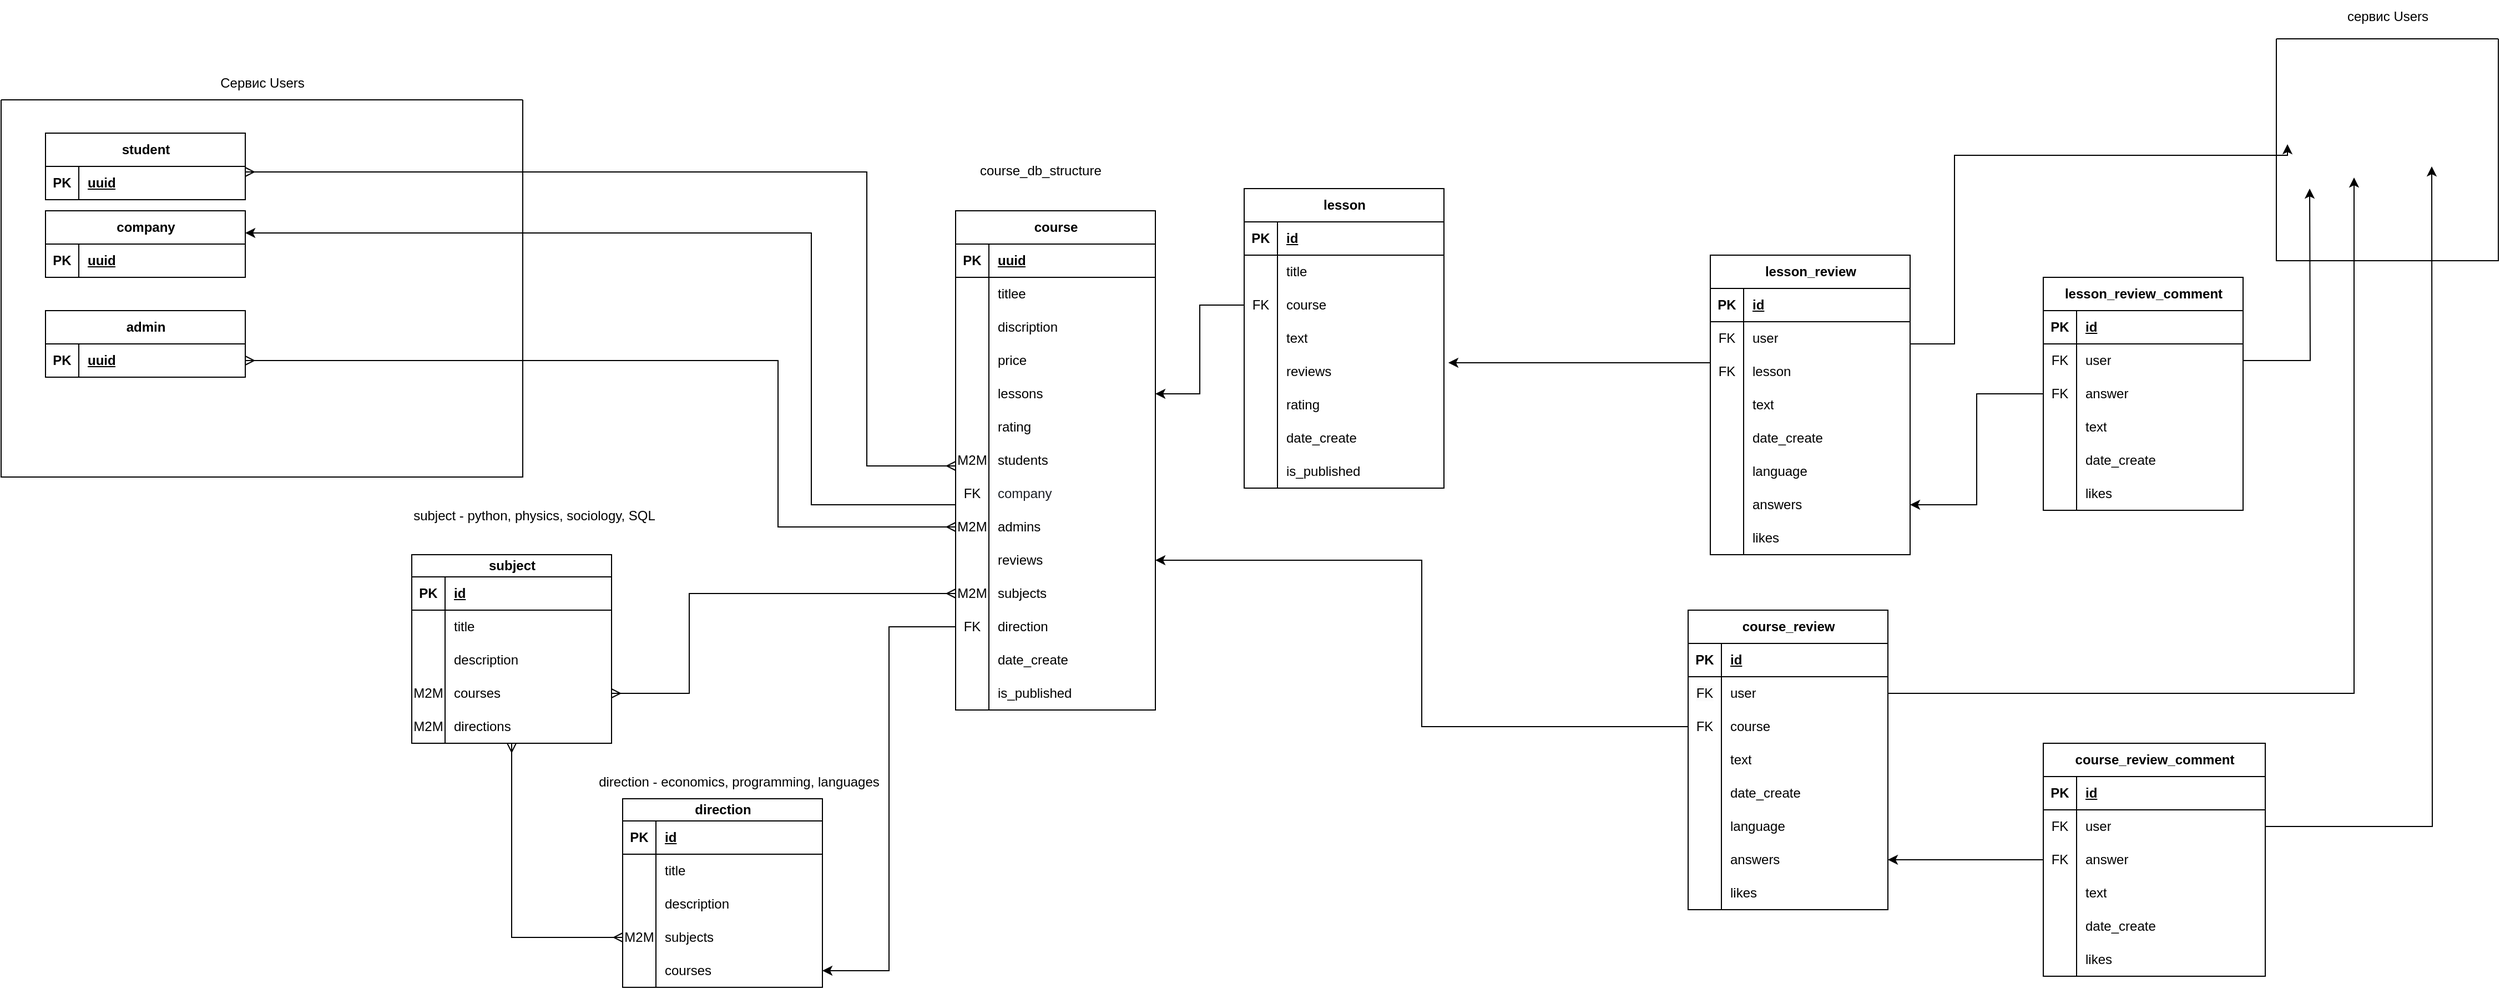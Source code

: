 <mxfile version="21.1.2" type="device">
  <diagram id="R2lEEEUBdFMjLlhIrx00" name="Page-1">
    <mxGraphModel dx="2358" dy="4538" grid="1" gridSize="10" guides="1" tooltips="1" connect="1" arrows="1" fold="1" page="1" pageScale="1" pageWidth="2339" pageHeight="3300" math="0" shadow="0" extFonts="Permanent Marker^https://fonts.googleapis.com/css?family=Permanent+Marker">
      <root>
        <mxCell id="0" />
        <mxCell id="1" parent="0" />
        <mxCell id="ulq6rKQiEEN02RwHCili-1" value="course" style="shape=table;startSize=30;container=1;collapsible=1;childLayout=tableLayout;fixedRows=1;rowLines=0;fontStyle=1;align=center;resizeLast=1;html=1;labelBackgroundColor=none;" parent="1" vertex="1">
          <mxGeometry x="860" y="130" width="180" height="450" as="geometry" />
        </mxCell>
        <mxCell id="ulq6rKQiEEN02RwHCili-2" value="" style="shape=tableRow;horizontal=0;startSize=0;swimlaneHead=0;swimlaneBody=0;fillColor=none;collapsible=0;dropTarget=0;points=[[0,0.5],[1,0.5]];portConstraint=eastwest;top=0;left=0;right=0;bottom=1;labelBackgroundColor=none;" parent="ulq6rKQiEEN02RwHCili-1" vertex="1">
          <mxGeometry y="30" width="180" height="30" as="geometry" />
        </mxCell>
        <mxCell id="ulq6rKQiEEN02RwHCili-3" value="PK" style="shape=partialRectangle;connectable=0;fillColor=none;top=0;left=0;bottom=0;right=0;fontStyle=1;overflow=hidden;whiteSpace=wrap;html=1;labelBackgroundColor=none;" parent="ulq6rKQiEEN02RwHCili-2" vertex="1">
          <mxGeometry width="30" height="30" as="geometry">
            <mxRectangle width="30" height="30" as="alternateBounds" />
          </mxGeometry>
        </mxCell>
        <mxCell id="ulq6rKQiEEN02RwHCili-4" value="uuid" style="shape=partialRectangle;connectable=0;fillColor=none;top=0;left=0;bottom=0;right=0;align=left;spacingLeft=6;fontStyle=5;overflow=hidden;whiteSpace=wrap;html=1;labelBackgroundColor=none;" parent="ulq6rKQiEEN02RwHCili-2" vertex="1">
          <mxGeometry x="30" width="150" height="30" as="geometry">
            <mxRectangle width="150" height="30" as="alternateBounds" />
          </mxGeometry>
        </mxCell>
        <mxCell id="ulq6rKQiEEN02RwHCili-5" value="" style="shape=tableRow;horizontal=0;startSize=0;swimlaneHead=0;swimlaneBody=0;fillColor=none;collapsible=0;dropTarget=0;points=[[0,0.5],[1,0.5]];portConstraint=eastwest;top=0;left=0;right=0;bottom=0;labelBackgroundColor=none;" parent="ulq6rKQiEEN02RwHCili-1" vertex="1">
          <mxGeometry y="60" width="180" height="30" as="geometry" />
        </mxCell>
        <mxCell id="ulq6rKQiEEN02RwHCili-6" value="" style="shape=partialRectangle;connectable=0;fillColor=none;top=0;left=0;bottom=0;right=0;editable=1;overflow=hidden;whiteSpace=wrap;html=1;labelBackgroundColor=none;" parent="ulq6rKQiEEN02RwHCili-5" vertex="1">
          <mxGeometry width="30" height="30" as="geometry">
            <mxRectangle width="30" height="30" as="alternateBounds" />
          </mxGeometry>
        </mxCell>
        <mxCell id="ulq6rKQiEEN02RwHCili-7" value="titlee&lt;br&gt;" style="shape=partialRectangle;connectable=0;fillColor=none;top=0;left=0;bottom=0;right=0;align=left;spacingLeft=6;overflow=hidden;whiteSpace=wrap;html=1;labelBackgroundColor=none;" parent="ulq6rKQiEEN02RwHCili-5" vertex="1">
          <mxGeometry x="30" width="150" height="30" as="geometry">
            <mxRectangle width="150" height="30" as="alternateBounds" />
          </mxGeometry>
        </mxCell>
        <mxCell id="ulq6rKQiEEN02RwHCili-8" value="" style="shape=tableRow;horizontal=0;startSize=0;swimlaneHead=0;swimlaneBody=0;fillColor=none;collapsible=0;dropTarget=0;points=[[0,0.5],[1,0.5]];portConstraint=eastwest;top=0;left=0;right=0;bottom=0;labelBackgroundColor=none;" parent="ulq6rKQiEEN02RwHCili-1" vertex="1">
          <mxGeometry y="90" width="180" height="30" as="geometry" />
        </mxCell>
        <mxCell id="ulq6rKQiEEN02RwHCili-9" value="" style="shape=partialRectangle;connectable=0;fillColor=none;top=0;left=0;bottom=0;right=0;editable=1;overflow=hidden;whiteSpace=wrap;html=1;labelBackgroundColor=none;" parent="ulq6rKQiEEN02RwHCili-8" vertex="1">
          <mxGeometry width="30" height="30" as="geometry">
            <mxRectangle width="30" height="30" as="alternateBounds" />
          </mxGeometry>
        </mxCell>
        <mxCell id="ulq6rKQiEEN02RwHCili-10" value="discription" style="shape=partialRectangle;connectable=0;fillColor=none;top=0;left=0;bottom=0;right=0;align=left;spacingLeft=6;overflow=hidden;whiteSpace=wrap;html=1;labelBackgroundColor=none;" parent="ulq6rKQiEEN02RwHCili-8" vertex="1">
          <mxGeometry x="30" width="150" height="30" as="geometry">
            <mxRectangle width="150" height="30" as="alternateBounds" />
          </mxGeometry>
        </mxCell>
        <mxCell id="ulq6rKQiEEN02RwHCili-11" value="" style="shape=tableRow;horizontal=0;startSize=0;swimlaneHead=0;swimlaneBody=0;fillColor=none;collapsible=0;dropTarget=0;points=[[0,0.5],[1,0.5]];portConstraint=eastwest;top=0;left=0;right=0;bottom=0;labelBackgroundColor=none;" parent="ulq6rKQiEEN02RwHCili-1" vertex="1">
          <mxGeometry y="120" width="180" height="30" as="geometry" />
        </mxCell>
        <mxCell id="ulq6rKQiEEN02RwHCili-12" value="" style="shape=partialRectangle;connectable=0;fillColor=none;top=0;left=0;bottom=0;right=0;editable=1;overflow=hidden;whiteSpace=wrap;html=1;labelBackgroundColor=none;" parent="ulq6rKQiEEN02RwHCili-11" vertex="1">
          <mxGeometry width="30" height="30" as="geometry">
            <mxRectangle width="30" height="30" as="alternateBounds" />
          </mxGeometry>
        </mxCell>
        <mxCell id="ulq6rKQiEEN02RwHCili-13" value="price" style="shape=partialRectangle;connectable=0;fillColor=none;top=0;left=0;bottom=0;right=0;align=left;spacingLeft=6;overflow=hidden;whiteSpace=wrap;html=1;labelBackgroundColor=none;" parent="ulq6rKQiEEN02RwHCili-11" vertex="1">
          <mxGeometry x="30" width="150" height="30" as="geometry">
            <mxRectangle width="150" height="30" as="alternateBounds" />
          </mxGeometry>
        </mxCell>
        <mxCell id="ulq6rKQiEEN02RwHCili-14" style="shape=tableRow;horizontal=0;startSize=0;swimlaneHead=0;swimlaneBody=0;fillColor=none;collapsible=0;dropTarget=0;points=[[0,0.5],[1,0.5]];portConstraint=eastwest;top=0;left=0;right=0;bottom=0;labelBackgroundColor=none;" parent="ulq6rKQiEEN02RwHCili-1" vertex="1">
          <mxGeometry y="150" width="180" height="30" as="geometry" />
        </mxCell>
        <mxCell id="ulq6rKQiEEN02RwHCili-15" style="shape=partialRectangle;connectable=0;fillColor=none;top=0;left=0;bottom=0;right=0;editable=1;overflow=hidden;whiteSpace=wrap;html=1;labelBackgroundColor=none;" parent="ulq6rKQiEEN02RwHCili-14" vertex="1">
          <mxGeometry width="30" height="30" as="geometry">
            <mxRectangle width="30" height="30" as="alternateBounds" />
          </mxGeometry>
        </mxCell>
        <mxCell id="ulq6rKQiEEN02RwHCili-16" value="lessons" style="shape=partialRectangle;connectable=0;fillColor=none;top=0;left=0;bottom=0;right=0;align=left;spacingLeft=6;overflow=hidden;whiteSpace=wrap;html=1;labelBackgroundColor=none;" parent="ulq6rKQiEEN02RwHCili-14" vertex="1">
          <mxGeometry x="30" width="150" height="30" as="geometry">
            <mxRectangle width="150" height="30" as="alternateBounds" />
          </mxGeometry>
        </mxCell>
        <mxCell id="ulq6rKQiEEN02RwHCili-23" style="shape=tableRow;horizontal=0;startSize=0;swimlaneHead=0;swimlaneBody=0;fillColor=none;collapsible=0;dropTarget=0;points=[[0,0.5],[1,0.5]];portConstraint=eastwest;top=0;left=0;right=0;bottom=0;labelBackgroundColor=none;" parent="ulq6rKQiEEN02RwHCili-1" vertex="1">
          <mxGeometry y="180" width="180" height="30" as="geometry" />
        </mxCell>
        <mxCell id="ulq6rKQiEEN02RwHCili-24" style="shape=partialRectangle;connectable=0;fillColor=none;top=0;left=0;bottom=0;right=0;editable=1;overflow=hidden;whiteSpace=wrap;html=1;labelBackgroundColor=none;" parent="ulq6rKQiEEN02RwHCili-23" vertex="1">
          <mxGeometry width="30" height="30" as="geometry">
            <mxRectangle width="30" height="30" as="alternateBounds" />
          </mxGeometry>
        </mxCell>
        <mxCell id="ulq6rKQiEEN02RwHCili-25" value="rating" style="shape=partialRectangle;connectable=0;fillColor=none;top=0;left=0;bottom=0;right=0;align=left;spacingLeft=6;overflow=hidden;whiteSpace=wrap;html=1;labelBackgroundColor=none;" parent="ulq6rKQiEEN02RwHCili-23" vertex="1">
          <mxGeometry x="30" width="150" height="30" as="geometry">
            <mxRectangle width="150" height="30" as="alternateBounds" />
          </mxGeometry>
        </mxCell>
        <mxCell id="ulq6rKQiEEN02RwHCili-17" style="shape=tableRow;horizontal=0;startSize=0;swimlaneHead=0;swimlaneBody=0;fillColor=none;collapsible=0;dropTarget=0;points=[[0,0.5],[1,0.5]];portConstraint=eastwest;top=0;left=0;right=0;bottom=0;labelBackgroundColor=none;" parent="ulq6rKQiEEN02RwHCili-1" vertex="1">
          <mxGeometry y="210" width="180" height="30" as="geometry" />
        </mxCell>
        <mxCell id="ulq6rKQiEEN02RwHCili-18" value="M2M" style="shape=partialRectangle;connectable=0;fillColor=none;top=0;left=0;bottom=0;right=0;editable=1;overflow=hidden;whiteSpace=wrap;html=1;labelBackgroundColor=none;" parent="ulq6rKQiEEN02RwHCili-17" vertex="1">
          <mxGeometry width="30" height="30" as="geometry">
            <mxRectangle width="30" height="30" as="alternateBounds" />
          </mxGeometry>
        </mxCell>
        <mxCell id="ulq6rKQiEEN02RwHCili-19" value="students" style="shape=partialRectangle;connectable=0;fillColor=none;top=0;left=0;bottom=0;right=0;align=left;spacingLeft=6;overflow=hidden;whiteSpace=wrap;html=1;labelBackgroundColor=none;" parent="ulq6rKQiEEN02RwHCili-17" vertex="1">
          <mxGeometry x="30" width="150" height="30" as="geometry">
            <mxRectangle width="150" height="30" as="alternateBounds" />
          </mxGeometry>
        </mxCell>
        <mxCell id="ulq6rKQiEEN02RwHCili-29" style="shape=tableRow;horizontal=0;startSize=0;swimlaneHead=0;swimlaneBody=0;fillColor=none;collapsible=0;dropTarget=0;points=[[0,0.5],[1,0.5]];portConstraint=eastwest;top=0;left=0;right=0;bottom=0;labelBackgroundColor=none;" parent="ulq6rKQiEEN02RwHCili-1" vertex="1">
          <mxGeometry y="240" width="180" height="30" as="geometry" />
        </mxCell>
        <mxCell id="ulq6rKQiEEN02RwHCili-30" value="FK" style="shape=partialRectangle;connectable=0;fillColor=none;top=0;left=0;bottom=0;right=0;editable=1;overflow=hidden;whiteSpace=wrap;html=1;labelBackgroundColor=none;" parent="ulq6rKQiEEN02RwHCili-29" vertex="1">
          <mxGeometry width="30" height="30" as="geometry">
            <mxRectangle width="30" height="30" as="alternateBounds" />
          </mxGeometry>
        </mxCell>
        <mxCell id="ulq6rKQiEEN02RwHCili-31" value="&lt;ul style=&quot;box-sizing: border-box; border-width: 0px; border-style: solid; border-color: currentcolor; --tw-border-spacing-x: 0; --tw-border-spacing-y: 0; --tw-translate-x: 0; --tw-translate-y: 0; --tw-rotate: 0; --tw-skew-x: 0; --tw-skew-y: 0; --tw-scale-x: 1; --tw-scale-y: 1; --tw-pan-x: ; --tw-pan-y: ; --tw-pinch-zoom: ; --tw-scroll-snap-strictness: proximity; --tw-ordinal: ; --tw-slashed-zero: ; --tw-numeric-figure: ; --tw-numeric-spacing: ; --tw-numeric-fraction: ; --tw-ring-inset: ; --tw-ring-offset-width: 0px; --tw-ring-offset-color: #fff; --tw-ring-color: rgb(0 125 178 / 0.5); --tw-ring-offset-shadow: 0 0 #0000; --tw-ring-shadow: 0 0 #0000; --tw-shadow: 0 0 #0000; --tw-shadow-colored: 0 0 #0000; --tw-blur: ; --tw-brightness: ; --tw-contrast: ; --tw-grayscale: ; --tw-hue-rotate: ; --tw-invert: ; --tw-saturate: ; --tw-sepia: ; --tw-drop-shadow: ; --tw-backdrop-blur: ; --tw-backdrop-brightness: ; --tw-backdrop-contrast: ; --tw-backdrop-grayscale: ; --tw-backdrop-hue-rotate: ; --tw-backdrop-invert: ; --tw-backdrop-opacity: ; --tw-backdrop-saturate: ; --tw-backdrop-sepia: ; list-style: none; margin: 0px; padding: 0px; color: rgb(27, 30, 37); background-color: rgb(255, 255, 255);&quot; aria-labelledby=&quot;alternatives-heading&quot;&gt;&lt;li style=&quot;box-sizing: border-box; border-width: 0px; border-style: solid; border-color: currentcolor; --tw-border-spacing-x: 0; --tw-border-spacing-y: 0; --tw-translate-x: 0; --tw-translate-y: 0; --tw-rotate: 0; --tw-skew-x: 0; --tw-skew-y: 0; --tw-scale-x: 1; --tw-scale-y: 1; --tw-pan-x: ; --tw-pan-y: ; --tw-pinch-zoom: ; --tw-scroll-snap-strictness: proximity; --tw-ordinal: ; --tw-slashed-zero: ; --tw-numeric-figure: ; --tw-numeric-spacing: ; --tw-numeric-fraction: ; --tw-ring-inset: ; --tw-ring-offset-width: 0px; --tw-ring-offset-color: #fff; --tw-ring-color: rgb(0 125 178 / 0.5); --tw-ring-offset-shadow: 0 0 #0000; --tw-ring-shadow: 0 0 #0000; --tw-shadow: 0 0 #0000; --tw-shadow-colored: 0 0 #0000; --tw-blur: ; --tw-brightness: ; --tw-contrast: ; --tw-grayscale: ; --tw-hue-rotate: ; --tw-invert: ; --tw-saturate: ; --tw-sepia: ; --tw-drop-shadow: ; --tw-backdrop-blur: ; --tw-backdrop-brightness: ; --tw-backdrop-contrast: ; --tw-backdrop-grayscale: ; --tw-backdrop-hue-rotate: ; --tw-backdrop-invert: ; --tw-backdrop-opacity: ; --tw-backdrop-saturate: ; --tw-backdrop-sepia: ; padding-left: 15px; padding-right: 40px; margin-left: -15px; margin-right: -40px; pointer-events: initial; cursor: initial; list-style-type: none;&quot; class=&quot;lmt__translations_as_text__item&quot;&gt;company&lt;/li&gt;&lt;/ul&gt;" style="shape=partialRectangle;connectable=0;fillColor=none;top=0;left=0;bottom=0;right=0;align=left;spacingLeft=6;overflow=hidden;whiteSpace=wrap;html=1;labelBackgroundColor=none;" parent="ulq6rKQiEEN02RwHCili-29" vertex="1">
          <mxGeometry x="30" width="150" height="30" as="geometry">
            <mxRectangle width="150" height="30" as="alternateBounds" />
          </mxGeometry>
        </mxCell>
        <mxCell id="y6IXM7JsRNyG3j33rHL6-68" style="shape=tableRow;horizontal=0;startSize=0;swimlaneHead=0;swimlaneBody=0;fillColor=none;collapsible=0;dropTarget=0;points=[[0,0.5],[1,0.5]];portConstraint=eastwest;top=0;left=0;right=0;bottom=0;labelBackgroundColor=none;" parent="ulq6rKQiEEN02RwHCili-1" vertex="1">
          <mxGeometry y="270" width="180" height="30" as="geometry" />
        </mxCell>
        <mxCell id="y6IXM7JsRNyG3j33rHL6-69" value="M2M" style="shape=partialRectangle;connectable=0;fillColor=none;top=0;left=0;bottom=0;right=0;editable=1;overflow=hidden;whiteSpace=wrap;html=1;labelBackgroundColor=none;" parent="y6IXM7JsRNyG3j33rHL6-68" vertex="1">
          <mxGeometry width="30" height="30" as="geometry">
            <mxRectangle width="30" height="30" as="alternateBounds" />
          </mxGeometry>
        </mxCell>
        <mxCell id="y6IXM7JsRNyG3j33rHL6-70" value="admins" style="shape=partialRectangle;connectable=0;fillColor=none;top=0;left=0;bottom=0;right=0;align=left;spacingLeft=6;overflow=hidden;whiteSpace=wrap;html=1;labelBackgroundColor=none;" parent="y6IXM7JsRNyG3j33rHL6-68" vertex="1">
          <mxGeometry x="30" width="150" height="30" as="geometry">
            <mxRectangle width="150" height="30" as="alternateBounds" />
          </mxGeometry>
        </mxCell>
        <mxCell id="ulq6rKQiEEN02RwHCili-26" style="shape=tableRow;horizontal=0;startSize=0;swimlaneHead=0;swimlaneBody=0;fillColor=none;collapsible=0;dropTarget=0;points=[[0,0.5],[1,0.5]];portConstraint=eastwest;top=0;left=0;right=0;bottom=0;labelBackgroundColor=none;" parent="ulq6rKQiEEN02RwHCili-1" vertex="1">
          <mxGeometry y="300" width="180" height="30" as="geometry" />
        </mxCell>
        <mxCell id="ulq6rKQiEEN02RwHCili-27" style="shape=partialRectangle;connectable=0;fillColor=none;top=0;left=0;bottom=0;right=0;editable=1;overflow=hidden;whiteSpace=wrap;html=1;labelBackgroundColor=none;" parent="ulq6rKQiEEN02RwHCili-26" vertex="1">
          <mxGeometry width="30" height="30" as="geometry">
            <mxRectangle width="30" height="30" as="alternateBounds" />
          </mxGeometry>
        </mxCell>
        <mxCell id="ulq6rKQiEEN02RwHCili-28" value="reviews" style="shape=partialRectangle;connectable=0;fillColor=none;top=0;left=0;bottom=0;right=0;align=left;spacingLeft=6;overflow=hidden;whiteSpace=wrap;html=1;labelBackgroundColor=none;" parent="ulq6rKQiEEN02RwHCili-26" vertex="1">
          <mxGeometry x="30" width="150" height="30" as="geometry">
            <mxRectangle width="150" height="30" as="alternateBounds" />
          </mxGeometry>
        </mxCell>
        <mxCell id="y6IXM7JsRNyG3j33rHL6-154" style="shape=tableRow;horizontal=0;startSize=0;swimlaneHead=0;swimlaneBody=0;fillColor=none;collapsible=0;dropTarget=0;points=[[0,0.5],[1,0.5]];portConstraint=eastwest;top=0;left=0;right=0;bottom=0;labelBackgroundColor=none;" parent="ulq6rKQiEEN02RwHCili-1" vertex="1">
          <mxGeometry y="330" width="180" height="30" as="geometry" />
        </mxCell>
        <mxCell id="y6IXM7JsRNyG3j33rHL6-155" value="M2M" style="shape=partialRectangle;connectable=0;fillColor=none;top=0;left=0;bottom=0;right=0;editable=1;overflow=hidden;whiteSpace=wrap;html=1;labelBackgroundColor=none;" parent="y6IXM7JsRNyG3j33rHL6-154" vertex="1">
          <mxGeometry width="30" height="30" as="geometry">
            <mxRectangle width="30" height="30" as="alternateBounds" />
          </mxGeometry>
        </mxCell>
        <mxCell id="y6IXM7JsRNyG3j33rHL6-156" value="subjects&lt;br&gt;" style="shape=partialRectangle;connectable=0;fillColor=none;top=0;left=0;bottom=0;right=0;align=left;spacingLeft=6;overflow=hidden;whiteSpace=wrap;html=1;labelBackgroundColor=none;" parent="y6IXM7JsRNyG3j33rHL6-154" vertex="1">
          <mxGeometry x="30" width="150" height="30" as="geometry">
            <mxRectangle width="150" height="30" as="alternateBounds" />
          </mxGeometry>
        </mxCell>
        <mxCell id="ulq6rKQiEEN02RwHCili-20" style="shape=tableRow;horizontal=0;startSize=0;swimlaneHead=0;swimlaneBody=0;fillColor=none;collapsible=0;dropTarget=0;points=[[0,0.5],[1,0.5]];portConstraint=eastwest;top=0;left=0;right=0;bottom=0;labelBackgroundColor=none;" parent="ulq6rKQiEEN02RwHCili-1" vertex="1">
          <mxGeometry y="360" width="180" height="30" as="geometry" />
        </mxCell>
        <mxCell id="ulq6rKQiEEN02RwHCili-21" value="FK" style="shape=partialRectangle;connectable=0;fillColor=none;top=0;left=0;bottom=0;right=0;editable=1;overflow=hidden;whiteSpace=wrap;html=1;labelBackgroundColor=none;" parent="ulq6rKQiEEN02RwHCili-20" vertex="1">
          <mxGeometry width="30" height="30" as="geometry">
            <mxRectangle width="30" height="30" as="alternateBounds" />
          </mxGeometry>
        </mxCell>
        <mxCell id="ulq6rKQiEEN02RwHCili-22" value="direction" style="shape=partialRectangle;connectable=0;fillColor=none;top=0;left=0;bottom=0;right=0;align=left;spacingLeft=6;overflow=hidden;whiteSpace=wrap;html=1;labelBackgroundColor=none;" parent="ulq6rKQiEEN02RwHCili-20" vertex="1">
          <mxGeometry x="30" width="150" height="30" as="geometry">
            <mxRectangle width="150" height="30" as="alternateBounds" />
          </mxGeometry>
        </mxCell>
        <mxCell id="y6IXM7JsRNyG3j33rHL6-127" style="shape=tableRow;horizontal=0;startSize=0;swimlaneHead=0;swimlaneBody=0;fillColor=none;collapsible=0;dropTarget=0;points=[[0,0.5],[1,0.5]];portConstraint=eastwest;top=0;left=0;right=0;bottom=0;labelBackgroundColor=none;" parent="ulq6rKQiEEN02RwHCili-1" vertex="1">
          <mxGeometry y="390" width="180" height="30" as="geometry" />
        </mxCell>
        <mxCell id="y6IXM7JsRNyG3j33rHL6-128" style="shape=partialRectangle;connectable=0;fillColor=none;top=0;left=0;bottom=0;right=0;editable=1;overflow=hidden;whiteSpace=wrap;html=1;labelBackgroundColor=none;" parent="y6IXM7JsRNyG3j33rHL6-127" vertex="1">
          <mxGeometry width="30" height="30" as="geometry">
            <mxRectangle width="30" height="30" as="alternateBounds" />
          </mxGeometry>
        </mxCell>
        <mxCell id="y6IXM7JsRNyG3j33rHL6-129" value="date_create" style="shape=partialRectangle;connectable=0;fillColor=none;top=0;left=0;bottom=0;right=0;align=left;spacingLeft=6;overflow=hidden;whiteSpace=wrap;html=1;labelBackgroundColor=none;" parent="y6IXM7JsRNyG3j33rHL6-127" vertex="1">
          <mxGeometry x="30" width="150" height="30" as="geometry">
            <mxRectangle width="150" height="30" as="alternateBounds" />
          </mxGeometry>
        </mxCell>
        <mxCell id="y6IXM7JsRNyG3j33rHL6-130" style="shape=tableRow;horizontal=0;startSize=0;swimlaneHead=0;swimlaneBody=0;fillColor=none;collapsible=0;dropTarget=0;points=[[0,0.5],[1,0.5]];portConstraint=eastwest;top=0;left=0;right=0;bottom=0;labelBackgroundColor=none;" parent="ulq6rKQiEEN02RwHCili-1" vertex="1">
          <mxGeometry y="420" width="180" height="30" as="geometry" />
        </mxCell>
        <mxCell id="y6IXM7JsRNyG3j33rHL6-131" style="shape=partialRectangle;connectable=0;fillColor=none;top=0;left=0;bottom=0;right=0;editable=1;overflow=hidden;whiteSpace=wrap;html=1;labelBackgroundColor=none;" parent="y6IXM7JsRNyG3j33rHL6-130" vertex="1">
          <mxGeometry width="30" height="30" as="geometry">
            <mxRectangle width="30" height="30" as="alternateBounds" />
          </mxGeometry>
        </mxCell>
        <mxCell id="y6IXM7JsRNyG3j33rHL6-132" value="is_published" style="shape=partialRectangle;connectable=0;fillColor=none;top=0;left=0;bottom=0;right=0;align=left;spacingLeft=6;overflow=hidden;whiteSpace=wrap;html=1;labelBackgroundColor=none;" parent="y6IXM7JsRNyG3j33rHL6-130" vertex="1">
          <mxGeometry x="30" width="150" height="30" as="geometry">
            <mxRectangle width="150" height="30" as="alternateBounds" />
          </mxGeometry>
        </mxCell>
        <mxCell id="y6IXM7JsRNyG3j33rHL6-63" style="edgeStyle=orthogonalEdgeStyle;rounded=0;orthogonalLoop=1;jettySize=auto;html=1;startArrow=ERmany;startFill=0;endArrow=ERmany;endFill=0;" parent="1" source="ulq6rKQiEEN02RwHCili-33" target="ulq6rKQiEEN02RwHCili-17" edge="1">
          <mxGeometry relative="1" as="geometry">
            <Array as="points">
              <mxPoint x="780" y="95" />
              <mxPoint x="780" y="360" />
            </Array>
          </mxGeometry>
        </mxCell>
        <mxCell id="ulq6rKQiEEN02RwHCili-117" value="direction" style="shape=table;startSize=20;container=1;collapsible=1;childLayout=tableLayout;fixedRows=1;rowLines=0;fontStyle=1;align=center;resizeLast=1;html=1;labelBackgroundColor=none;" parent="1" vertex="1">
          <mxGeometry x="560" y="660" width="180" height="170" as="geometry" />
        </mxCell>
        <mxCell id="ulq6rKQiEEN02RwHCili-118" value="" style="shape=tableRow;horizontal=0;startSize=0;swimlaneHead=0;swimlaneBody=0;fillColor=none;collapsible=0;dropTarget=0;points=[[0,0.5],[1,0.5]];portConstraint=eastwest;top=0;left=0;right=0;bottom=1;labelBackgroundColor=none;" parent="ulq6rKQiEEN02RwHCili-117" vertex="1">
          <mxGeometry y="20" width="180" height="30" as="geometry" />
        </mxCell>
        <mxCell id="ulq6rKQiEEN02RwHCili-119" value="PK" style="shape=partialRectangle;connectable=0;fillColor=none;top=0;left=0;bottom=0;right=0;fontStyle=1;overflow=hidden;whiteSpace=wrap;html=1;labelBackgroundColor=none;" parent="ulq6rKQiEEN02RwHCili-118" vertex="1">
          <mxGeometry width="30" height="30" as="geometry">
            <mxRectangle width="30" height="30" as="alternateBounds" />
          </mxGeometry>
        </mxCell>
        <mxCell id="ulq6rKQiEEN02RwHCili-120" value="id" style="shape=partialRectangle;connectable=0;fillColor=none;top=0;left=0;bottom=0;right=0;align=left;spacingLeft=6;fontStyle=5;overflow=hidden;whiteSpace=wrap;html=1;labelBackgroundColor=none;" parent="ulq6rKQiEEN02RwHCili-118" vertex="1">
          <mxGeometry x="30" width="150" height="30" as="geometry">
            <mxRectangle width="150" height="30" as="alternateBounds" />
          </mxGeometry>
        </mxCell>
        <mxCell id="ulq6rKQiEEN02RwHCili-121" value="" style="shape=tableRow;horizontal=0;startSize=0;swimlaneHead=0;swimlaneBody=0;fillColor=none;collapsible=0;dropTarget=0;points=[[0,0.5],[1,0.5]];portConstraint=eastwest;top=0;left=0;right=0;bottom=0;labelBackgroundColor=none;" parent="ulq6rKQiEEN02RwHCili-117" vertex="1">
          <mxGeometry y="50" width="180" height="30" as="geometry" />
        </mxCell>
        <mxCell id="ulq6rKQiEEN02RwHCili-122" value="" style="shape=partialRectangle;connectable=0;fillColor=none;top=0;left=0;bottom=0;right=0;editable=1;overflow=hidden;whiteSpace=wrap;html=1;labelBackgroundColor=none;" parent="ulq6rKQiEEN02RwHCili-121" vertex="1">
          <mxGeometry width="30" height="30" as="geometry">
            <mxRectangle width="30" height="30" as="alternateBounds" />
          </mxGeometry>
        </mxCell>
        <mxCell id="ulq6rKQiEEN02RwHCili-123" value="title" style="shape=partialRectangle;connectable=0;fillColor=none;top=0;left=0;bottom=0;right=0;align=left;spacingLeft=6;overflow=hidden;whiteSpace=wrap;html=1;labelBackgroundColor=none;" parent="ulq6rKQiEEN02RwHCili-121" vertex="1">
          <mxGeometry x="30" width="150" height="30" as="geometry">
            <mxRectangle width="150" height="30" as="alternateBounds" />
          </mxGeometry>
        </mxCell>
        <mxCell id="ulq6rKQiEEN02RwHCili-124" value="" style="shape=tableRow;horizontal=0;startSize=0;swimlaneHead=0;swimlaneBody=0;fillColor=none;collapsible=0;dropTarget=0;points=[[0,0.5],[1,0.5]];portConstraint=eastwest;top=0;left=0;right=0;bottom=0;labelBackgroundColor=none;" parent="ulq6rKQiEEN02RwHCili-117" vertex="1">
          <mxGeometry y="80" width="180" height="30" as="geometry" />
        </mxCell>
        <mxCell id="ulq6rKQiEEN02RwHCili-125" value="" style="shape=partialRectangle;connectable=0;fillColor=none;top=0;left=0;bottom=0;right=0;editable=1;overflow=hidden;whiteSpace=wrap;html=1;labelBackgroundColor=none;" parent="ulq6rKQiEEN02RwHCili-124" vertex="1">
          <mxGeometry width="30" height="30" as="geometry">
            <mxRectangle width="30" height="30" as="alternateBounds" />
          </mxGeometry>
        </mxCell>
        <mxCell id="ulq6rKQiEEN02RwHCili-126" value="description" style="shape=partialRectangle;connectable=0;fillColor=none;top=0;left=0;bottom=0;right=0;align=left;spacingLeft=6;overflow=hidden;whiteSpace=wrap;html=1;labelBackgroundColor=none;" parent="ulq6rKQiEEN02RwHCili-124" vertex="1">
          <mxGeometry x="30" width="150" height="30" as="geometry">
            <mxRectangle width="150" height="30" as="alternateBounds" />
          </mxGeometry>
        </mxCell>
        <mxCell id="ulq6rKQiEEN02RwHCili-127" value="" style="shape=tableRow;horizontal=0;startSize=0;swimlaneHead=0;swimlaneBody=0;fillColor=none;collapsible=0;dropTarget=0;points=[[0,0.5],[1,0.5]];portConstraint=eastwest;top=0;left=0;right=0;bottom=0;labelBackgroundColor=none;" parent="ulq6rKQiEEN02RwHCili-117" vertex="1">
          <mxGeometry y="110" width="180" height="30" as="geometry" />
        </mxCell>
        <mxCell id="ulq6rKQiEEN02RwHCili-128" value="M2M" style="shape=partialRectangle;connectable=0;fillColor=none;top=0;left=0;bottom=0;right=0;editable=1;overflow=hidden;whiteSpace=wrap;html=1;labelBackgroundColor=none;" parent="ulq6rKQiEEN02RwHCili-127" vertex="1">
          <mxGeometry width="30" height="30" as="geometry">
            <mxRectangle width="30" height="30" as="alternateBounds" />
          </mxGeometry>
        </mxCell>
        <mxCell id="ulq6rKQiEEN02RwHCili-129" value="subjects&lt;br&gt;" style="shape=partialRectangle;connectable=0;fillColor=none;top=0;left=0;bottom=0;right=0;align=left;spacingLeft=6;overflow=hidden;whiteSpace=wrap;html=1;labelBackgroundColor=none;" parent="ulq6rKQiEEN02RwHCili-127" vertex="1">
          <mxGeometry x="30" width="150" height="30" as="geometry">
            <mxRectangle width="150" height="30" as="alternateBounds" />
          </mxGeometry>
        </mxCell>
        <mxCell id="y6IXM7JsRNyG3j33rHL6-53" style="shape=tableRow;horizontal=0;startSize=0;swimlaneHead=0;swimlaneBody=0;fillColor=none;collapsible=0;dropTarget=0;points=[[0,0.5],[1,0.5]];portConstraint=eastwest;top=0;left=0;right=0;bottom=0;labelBackgroundColor=none;" parent="ulq6rKQiEEN02RwHCili-117" vertex="1">
          <mxGeometry y="140" width="180" height="30" as="geometry" />
        </mxCell>
        <mxCell id="y6IXM7JsRNyG3j33rHL6-54" style="shape=partialRectangle;connectable=0;fillColor=none;top=0;left=0;bottom=0;right=0;editable=1;overflow=hidden;whiteSpace=wrap;html=1;labelBackgroundColor=none;" parent="y6IXM7JsRNyG3j33rHL6-53" vertex="1">
          <mxGeometry width="30" height="30" as="geometry">
            <mxRectangle width="30" height="30" as="alternateBounds" />
          </mxGeometry>
        </mxCell>
        <mxCell id="y6IXM7JsRNyG3j33rHL6-55" value="courses" style="shape=partialRectangle;connectable=0;fillColor=none;top=0;left=0;bottom=0;right=0;align=left;spacingLeft=6;overflow=hidden;whiteSpace=wrap;html=1;labelBackgroundColor=none;" parent="y6IXM7JsRNyG3j33rHL6-53" vertex="1">
          <mxGeometry x="30" width="150" height="30" as="geometry">
            <mxRectangle width="150" height="30" as="alternateBounds" />
          </mxGeometry>
        </mxCell>
        <mxCell id="ulq6rKQiEEN02RwHCili-131" value="subject" style="shape=table;startSize=20;container=1;collapsible=1;childLayout=tableLayout;fixedRows=1;rowLines=0;fontStyle=1;align=center;resizeLast=1;html=1;labelBackgroundColor=none;" parent="1" vertex="1">
          <mxGeometry x="370" y="440" width="180" height="170" as="geometry">
            <mxRectangle x="1150" y="900" width="80" height="30" as="alternateBounds" />
          </mxGeometry>
        </mxCell>
        <mxCell id="ulq6rKQiEEN02RwHCili-132" value="" style="shape=tableRow;horizontal=0;startSize=0;swimlaneHead=0;swimlaneBody=0;fillColor=none;collapsible=0;dropTarget=0;points=[[0,0.5],[1,0.5]];portConstraint=eastwest;top=0;left=0;right=0;bottom=1;labelBackgroundColor=none;" parent="ulq6rKQiEEN02RwHCili-131" vertex="1">
          <mxGeometry y="20" width="180" height="30" as="geometry" />
        </mxCell>
        <mxCell id="ulq6rKQiEEN02RwHCili-133" value="PK" style="shape=partialRectangle;connectable=0;fillColor=none;top=0;left=0;bottom=0;right=0;fontStyle=1;overflow=hidden;whiteSpace=wrap;html=1;labelBackgroundColor=none;" parent="ulq6rKQiEEN02RwHCili-132" vertex="1">
          <mxGeometry width="30" height="30" as="geometry">
            <mxRectangle width="30" height="30" as="alternateBounds" />
          </mxGeometry>
        </mxCell>
        <mxCell id="ulq6rKQiEEN02RwHCili-134" value="id" style="shape=partialRectangle;connectable=0;fillColor=none;top=0;left=0;bottom=0;right=0;align=left;spacingLeft=6;fontStyle=5;overflow=hidden;whiteSpace=wrap;html=1;labelBackgroundColor=none;" parent="ulq6rKQiEEN02RwHCili-132" vertex="1">
          <mxGeometry x="30" width="150" height="30" as="geometry">
            <mxRectangle width="150" height="30" as="alternateBounds" />
          </mxGeometry>
        </mxCell>
        <mxCell id="ulq6rKQiEEN02RwHCili-135" value="" style="shape=tableRow;horizontal=0;startSize=0;swimlaneHead=0;swimlaneBody=0;fillColor=none;collapsible=0;dropTarget=0;points=[[0,0.5],[1,0.5]];portConstraint=eastwest;top=0;left=0;right=0;bottom=0;labelBackgroundColor=none;" parent="ulq6rKQiEEN02RwHCili-131" vertex="1">
          <mxGeometry y="50" width="180" height="30" as="geometry" />
        </mxCell>
        <mxCell id="ulq6rKQiEEN02RwHCili-136" value="" style="shape=partialRectangle;connectable=0;fillColor=none;top=0;left=0;bottom=0;right=0;editable=1;overflow=hidden;whiteSpace=wrap;html=1;labelBackgroundColor=none;" parent="ulq6rKQiEEN02RwHCili-135" vertex="1">
          <mxGeometry width="30" height="30" as="geometry">
            <mxRectangle width="30" height="30" as="alternateBounds" />
          </mxGeometry>
        </mxCell>
        <mxCell id="ulq6rKQiEEN02RwHCili-137" value="title" style="shape=partialRectangle;connectable=0;fillColor=none;top=0;left=0;bottom=0;right=0;align=left;spacingLeft=6;overflow=hidden;whiteSpace=wrap;html=1;labelBackgroundColor=none;" parent="ulq6rKQiEEN02RwHCili-135" vertex="1">
          <mxGeometry x="30" width="150" height="30" as="geometry">
            <mxRectangle width="150" height="30" as="alternateBounds" />
          </mxGeometry>
        </mxCell>
        <mxCell id="ulq6rKQiEEN02RwHCili-138" value="" style="shape=tableRow;horizontal=0;startSize=0;swimlaneHead=0;swimlaneBody=0;fillColor=none;collapsible=0;dropTarget=0;points=[[0,0.5],[1,0.5]];portConstraint=eastwest;top=0;left=0;right=0;bottom=0;labelBackgroundColor=none;" parent="ulq6rKQiEEN02RwHCili-131" vertex="1">
          <mxGeometry y="80" width="180" height="30" as="geometry" />
        </mxCell>
        <mxCell id="ulq6rKQiEEN02RwHCili-139" value="" style="shape=partialRectangle;connectable=0;fillColor=none;top=0;left=0;bottom=0;right=0;editable=1;overflow=hidden;whiteSpace=wrap;html=1;labelBackgroundColor=none;" parent="ulq6rKQiEEN02RwHCili-138" vertex="1">
          <mxGeometry width="30" height="30" as="geometry">
            <mxRectangle width="30" height="30" as="alternateBounds" />
          </mxGeometry>
        </mxCell>
        <mxCell id="ulq6rKQiEEN02RwHCili-140" value="description" style="shape=partialRectangle;connectable=0;fillColor=none;top=0;left=0;bottom=0;right=0;align=left;spacingLeft=6;overflow=hidden;whiteSpace=wrap;html=1;labelBackgroundColor=none;" parent="ulq6rKQiEEN02RwHCili-138" vertex="1">
          <mxGeometry x="30" width="150" height="30" as="geometry">
            <mxRectangle width="150" height="30" as="alternateBounds" />
          </mxGeometry>
        </mxCell>
        <mxCell id="y6IXM7JsRNyG3j33rHL6-157" style="shape=tableRow;horizontal=0;startSize=0;swimlaneHead=0;swimlaneBody=0;fillColor=none;collapsible=0;dropTarget=0;points=[[0,0.5],[1,0.5]];portConstraint=eastwest;top=0;left=0;right=0;bottom=0;labelBackgroundColor=none;" parent="ulq6rKQiEEN02RwHCili-131" vertex="1">
          <mxGeometry y="110" width="180" height="30" as="geometry" />
        </mxCell>
        <mxCell id="y6IXM7JsRNyG3j33rHL6-158" value="M2M" style="shape=partialRectangle;connectable=0;fillColor=none;top=0;left=0;bottom=0;right=0;editable=1;overflow=hidden;whiteSpace=wrap;html=1;labelBackgroundColor=none;" parent="y6IXM7JsRNyG3j33rHL6-157" vertex="1">
          <mxGeometry width="30" height="30" as="geometry">
            <mxRectangle width="30" height="30" as="alternateBounds" />
          </mxGeometry>
        </mxCell>
        <mxCell id="y6IXM7JsRNyG3j33rHL6-159" value="courses" style="shape=partialRectangle;connectable=0;fillColor=none;top=0;left=0;bottom=0;right=0;align=left;spacingLeft=6;overflow=hidden;whiteSpace=wrap;html=1;labelBackgroundColor=none;" parent="y6IXM7JsRNyG3j33rHL6-157" vertex="1">
          <mxGeometry x="30" width="150" height="30" as="geometry">
            <mxRectangle width="150" height="30" as="alternateBounds" />
          </mxGeometry>
        </mxCell>
        <mxCell id="ulq6rKQiEEN02RwHCili-141" value="" style="shape=tableRow;horizontal=0;startSize=0;swimlaneHead=0;swimlaneBody=0;fillColor=none;collapsible=0;dropTarget=0;points=[[0,0.5],[1,0.5]];portConstraint=eastwest;top=0;left=0;right=0;bottom=0;labelBackgroundColor=none;" parent="ulq6rKQiEEN02RwHCili-131" vertex="1">
          <mxGeometry y="140" width="180" height="30" as="geometry" />
        </mxCell>
        <mxCell id="ulq6rKQiEEN02RwHCili-142" value="M2M" style="shape=partialRectangle;connectable=0;fillColor=none;top=0;left=0;bottom=0;right=0;editable=1;overflow=hidden;whiteSpace=wrap;html=1;labelBackgroundColor=none;" parent="ulq6rKQiEEN02RwHCili-141" vertex="1">
          <mxGeometry width="30" height="30" as="geometry">
            <mxRectangle width="30" height="30" as="alternateBounds" />
          </mxGeometry>
        </mxCell>
        <mxCell id="ulq6rKQiEEN02RwHCili-143" value="directions&lt;br&gt;" style="shape=partialRectangle;connectable=0;fillColor=none;top=0;left=0;bottom=0;right=0;align=left;spacingLeft=6;overflow=hidden;whiteSpace=wrap;html=1;labelBackgroundColor=none;" parent="ulq6rKQiEEN02RwHCili-141" vertex="1">
          <mxGeometry x="30" width="150" height="30" as="geometry">
            <mxRectangle width="150" height="30" as="alternateBounds" />
          </mxGeometry>
        </mxCell>
        <mxCell id="ulq6rKQiEEN02RwHCili-178" value="lesson" style="shape=table;startSize=30;container=1;collapsible=1;childLayout=tableLayout;fixedRows=1;rowLines=0;fontStyle=1;align=center;resizeLast=1;html=1;labelBackgroundColor=none;" parent="1" vertex="1">
          <mxGeometry x="1120" y="110" width="180" height="270" as="geometry" />
        </mxCell>
        <mxCell id="ulq6rKQiEEN02RwHCili-179" value="" style="shape=tableRow;horizontal=0;startSize=0;swimlaneHead=0;swimlaneBody=0;fillColor=none;collapsible=0;dropTarget=0;points=[[0,0.5],[1,0.5]];portConstraint=eastwest;top=0;left=0;right=0;bottom=1;labelBackgroundColor=none;" parent="ulq6rKQiEEN02RwHCili-178" vertex="1">
          <mxGeometry y="30" width="180" height="30" as="geometry" />
        </mxCell>
        <mxCell id="ulq6rKQiEEN02RwHCili-180" value="PK" style="shape=partialRectangle;connectable=0;fillColor=none;top=0;left=0;bottom=0;right=0;fontStyle=1;overflow=hidden;whiteSpace=wrap;html=1;labelBackgroundColor=none;" parent="ulq6rKQiEEN02RwHCili-179" vertex="1">
          <mxGeometry width="30" height="30" as="geometry">
            <mxRectangle width="30" height="30" as="alternateBounds" />
          </mxGeometry>
        </mxCell>
        <mxCell id="ulq6rKQiEEN02RwHCili-181" value="id" style="shape=partialRectangle;connectable=0;fillColor=none;top=0;left=0;bottom=0;right=0;align=left;spacingLeft=6;fontStyle=5;overflow=hidden;whiteSpace=wrap;html=1;labelBackgroundColor=none;" parent="ulq6rKQiEEN02RwHCili-179" vertex="1">
          <mxGeometry x="30" width="150" height="30" as="geometry">
            <mxRectangle width="150" height="30" as="alternateBounds" />
          </mxGeometry>
        </mxCell>
        <mxCell id="ulq6rKQiEEN02RwHCili-182" value="" style="shape=tableRow;horizontal=0;startSize=0;swimlaneHead=0;swimlaneBody=0;fillColor=none;collapsible=0;dropTarget=0;points=[[0,0.5],[1,0.5]];portConstraint=eastwest;top=0;left=0;right=0;bottom=0;labelBackgroundColor=none;" parent="ulq6rKQiEEN02RwHCili-178" vertex="1">
          <mxGeometry y="60" width="180" height="30" as="geometry" />
        </mxCell>
        <mxCell id="ulq6rKQiEEN02RwHCili-183" value="" style="shape=partialRectangle;connectable=0;fillColor=none;top=0;left=0;bottom=0;right=0;editable=1;overflow=hidden;whiteSpace=wrap;html=1;labelBackgroundColor=none;" parent="ulq6rKQiEEN02RwHCili-182" vertex="1">
          <mxGeometry width="30" height="30" as="geometry">
            <mxRectangle width="30" height="30" as="alternateBounds" />
          </mxGeometry>
        </mxCell>
        <mxCell id="ulq6rKQiEEN02RwHCili-184" value="title" style="shape=partialRectangle;connectable=0;fillColor=none;top=0;left=0;bottom=0;right=0;align=left;spacingLeft=6;overflow=hidden;whiteSpace=wrap;html=1;labelBackgroundColor=none;" parent="ulq6rKQiEEN02RwHCili-182" vertex="1">
          <mxGeometry x="30" width="150" height="30" as="geometry">
            <mxRectangle width="150" height="30" as="alternateBounds" />
          </mxGeometry>
        </mxCell>
        <mxCell id="ulq6rKQiEEN02RwHCili-185" value="" style="shape=tableRow;horizontal=0;startSize=0;swimlaneHead=0;swimlaneBody=0;fillColor=none;collapsible=0;dropTarget=0;points=[[0,0.5],[1,0.5]];portConstraint=eastwest;top=0;left=0;right=0;bottom=0;labelBackgroundColor=none;" parent="ulq6rKQiEEN02RwHCili-178" vertex="1">
          <mxGeometry y="90" width="180" height="30" as="geometry" />
        </mxCell>
        <mxCell id="ulq6rKQiEEN02RwHCili-186" value="FK" style="shape=partialRectangle;connectable=0;fillColor=none;top=0;left=0;bottom=0;right=0;editable=1;overflow=hidden;whiteSpace=wrap;html=1;labelBackgroundColor=none;" parent="ulq6rKQiEEN02RwHCili-185" vertex="1">
          <mxGeometry width="30" height="30" as="geometry">
            <mxRectangle width="30" height="30" as="alternateBounds" />
          </mxGeometry>
        </mxCell>
        <mxCell id="ulq6rKQiEEN02RwHCili-187" value="course" style="shape=partialRectangle;connectable=0;fillColor=none;top=0;left=0;bottom=0;right=0;align=left;spacingLeft=6;overflow=hidden;whiteSpace=wrap;html=1;labelBackgroundColor=none;" parent="ulq6rKQiEEN02RwHCili-185" vertex="1">
          <mxGeometry x="30" width="150" height="30" as="geometry">
            <mxRectangle width="150" height="30" as="alternateBounds" />
          </mxGeometry>
        </mxCell>
        <mxCell id="sad4uu-yiQ3N7mvVU9PH-15" style="shape=tableRow;horizontal=0;startSize=0;swimlaneHead=0;swimlaneBody=0;fillColor=none;collapsible=0;dropTarget=0;points=[[0,0.5],[1,0.5]];portConstraint=eastwest;top=0;left=0;right=0;bottom=0;labelBackgroundColor=none;" vertex="1" parent="ulq6rKQiEEN02RwHCili-178">
          <mxGeometry y="120" width="180" height="30" as="geometry" />
        </mxCell>
        <mxCell id="sad4uu-yiQ3N7mvVU9PH-16" style="shape=partialRectangle;connectable=0;fillColor=none;top=0;left=0;bottom=0;right=0;editable=1;overflow=hidden;whiteSpace=wrap;html=1;labelBackgroundColor=none;" vertex="1" parent="sad4uu-yiQ3N7mvVU9PH-15">
          <mxGeometry width="30" height="30" as="geometry">
            <mxRectangle width="30" height="30" as="alternateBounds" />
          </mxGeometry>
        </mxCell>
        <mxCell id="sad4uu-yiQ3N7mvVU9PH-17" value="text" style="shape=partialRectangle;connectable=0;fillColor=none;top=0;left=0;bottom=0;right=0;align=left;spacingLeft=6;overflow=hidden;whiteSpace=wrap;html=1;labelBackgroundColor=none;" vertex="1" parent="sad4uu-yiQ3N7mvVU9PH-15">
          <mxGeometry x="30" width="150" height="30" as="geometry">
            <mxRectangle width="150" height="30" as="alternateBounds" />
          </mxGeometry>
        </mxCell>
        <mxCell id="ulq6rKQiEEN02RwHCili-188" value="" style="shape=tableRow;horizontal=0;startSize=0;swimlaneHead=0;swimlaneBody=0;fillColor=none;collapsible=0;dropTarget=0;points=[[0,0.5],[1,0.5]];portConstraint=eastwest;top=0;left=0;right=0;bottom=0;labelBackgroundColor=none;" parent="ulq6rKQiEEN02RwHCili-178" vertex="1">
          <mxGeometry y="150" width="180" height="30" as="geometry" />
        </mxCell>
        <mxCell id="ulq6rKQiEEN02RwHCili-189" value="" style="shape=partialRectangle;connectable=0;fillColor=none;top=0;left=0;bottom=0;right=0;editable=1;overflow=hidden;whiteSpace=wrap;html=1;labelBackgroundColor=none;" parent="ulq6rKQiEEN02RwHCili-188" vertex="1">
          <mxGeometry width="30" height="30" as="geometry">
            <mxRectangle width="30" height="30" as="alternateBounds" />
          </mxGeometry>
        </mxCell>
        <mxCell id="ulq6rKQiEEN02RwHCili-190" value="reviews" style="shape=partialRectangle;connectable=0;fillColor=none;top=0;left=0;bottom=0;right=0;align=left;spacingLeft=6;overflow=hidden;whiteSpace=wrap;html=1;labelBackgroundColor=none;" parent="ulq6rKQiEEN02RwHCili-188" vertex="1">
          <mxGeometry x="30" width="150" height="30" as="geometry">
            <mxRectangle width="150" height="30" as="alternateBounds" />
          </mxGeometry>
        </mxCell>
        <mxCell id="y6IXM7JsRNyG3j33rHL6-136" style="shape=tableRow;horizontal=0;startSize=0;swimlaneHead=0;swimlaneBody=0;fillColor=none;collapsible=0;dropTarget=0;points=[[0,0.5],[1,0.5]];portConstraint=eastwest;top=0;left=0;right=0;bottom=0;labelBackgroundColor=none;" parent="ulq6rKQiEEN02RwHCili-178" vertex="1">
          <mxGeometry y="180" width="180" height="30" as="geometry" />
        </mxCell>
        <mxCell id="y6IXM7JsRNyG3j33rHL6-137" style="shape=partialRectangle;connectable=0;fillColor=none;top=0;left=0;bottom=0;right=0;editable=1;overflow=hidden;whiteSpace=wrap;html=1;labelBackgroundColor=none;" parent="y6IXM7JsRNyG3j33rHL6-136" vertex="1">
          <mxGeometry width="30" height="30" as="geometry">
            <mxRectangle width="30" height="30" as="alternateBounds" />
          </mxGeometry>
        </mxCell>
        <mxCell id="y6IXM7JsRNyG3j33rHL6-138" value="rating&lt;br&gt;" style="shape=partialRectangle;connectable=0;fillColor=none;top=0;left=0;bottom=0;right=0;align=left;spacingLeft=6;overflow=hidden;whiteSpace=wrap;html=1;labelBackgroundColor=none;" parent="y6IXM7JsRNyG3j33rHL6-136" vertex="1">
          <mxGeometry x="30" width="150" height="30" as="geometry">
            <mxRectangle width="150" height="30" as="alternateBounds" />
          </mxGeometry>
        </mxCell>
        <mxCell id="y6IXM7JsRNyG3j33rHL6-139" style="shape=tableRow;horizontal=0;startSize=0;swimlaneHead=0;swimlaneBody=0;fillColor=none;collapsible=0;dropTarget=0;points=[[0,0.5],[1,0.5]];portConstraint=eastwest;top=0;left=0;right=0;bottom=0;labelBackgroundColor=none;" parent="ulq6rKQiEEN02RwHCili-178" vertex="1">
          <mxGeometry y="210" width="180" height="30" as="geometry" />
        </mxCell>
        <mxCell id="y6IXM7JsRNyG3j33rHL6-140" style="shape=partialRectangle;connectable=0;fillColor=none;top=0;left=0;bottom=0;right=0;editable=1;overflow=hidden;whiteSpace=wrap;html=1;labelBackgroundColor=none;" parent="y6IXM7JsRNyG3j33rHL6-139" vertex="1">
          <mxGeometry width="30" height="30" as="geometry">
            <mxRectangle width="30" height="30" as="alternateBounds" />
          </mxGeometry>
        </mxCell>
        <mxCell id="y6IXM7JsRNyG3j33rHL6-141" value="date_create" style="shape=partialRectangle;connectable=0;fillColor=none;top=0;left=0;bottom=0;right=0;align=left;spacingLeft=6;overflow=hidden;whiteSpace=wrap;html=1;labelBackgroundColor=none;" parent="y6IXM7JsRNyG3j33rHL6-139" vertex="1">
          <mxGeometry x="30" width="150" height="30" as="geometry">
            <mxRectangle width="150" height="30" as="alternateBounds" />
          </mxGeometry>
        </mxCell>
        <mxCell id="y6IXM7JsRNyG3j33rHL6-133" style="shape=tableRow;horizontal=0;startSize=0;swimlaneHead=0;swimlaneBody=0;fillColor=none;collapsible=0;dropTarget=0;points=[[0,0.5],[1,0.5]];portConstraint=eastwest;top=0;left=0;right=0;bottom=0;labelBackgroundColor=none;" parent="ulq6rKQiEEN02RwHCili-178" vertex="1">
          <mxGeometry y="240" width="180" height="30" as="geometry" />
        </mxCell>
        <mxCell id="y6IXM7JsRNyG3j33rHL6-134" style="shape=partialRectangle;connectable=0;fillColor=none;top=0;left=0;bottom=0;right=0;editable=1;overflow=hidden;whiteSpace=wrap;html=1;labelBackgroundColor=none;" parent="y6IXM7JsRNyG3j33rHL6-133" vertex="1">
          <mxGeometry width="30" height="30" as="geometry">
            <mxRectangle width="30" height="30" as="alternateBounds" />
          </mxGeometry>
        </mxCell>
        <mxCell id="y6IXM7JsRNyG3j33rHL6-135" value="is_published&lt;br&gt;" style="shape=partialRectangle;connectable=0;fillColor=none;top=0;left=0;bottom=0;right=0;align=left;spacingLeft=6;overflow=hidden;whiteSpace=wrap;html=1;labelBackgroundColor=none;" parent="y6IXM7JsRNyG3j33rHL6-133" vertex="1">
          <mxGeometry x="30" width="150" height="30" as="geometry">
            <mxRectangle width="150" height="30" as="alternateBounds" />
          </mxGeometry>
        </mxCell>
        <mxCell id="ulq6rKQiEEN02RwHCili-192" value="course_review" style="shape=table;startSize=30;container=1;collapsible=1;childLayout=tableLayout;fixedRows=1;rowLines=0;fontStyle=1;align=center;resizeLast=1;html=1;labelBackgroundColor=none;" parent="1" vertex="1">
          <mxGeometry x="1520" y="490" width="180" height="270" as="geometry" />
        </mxCell>
        <mxCell id="ulq6rKQiEEN02RwHCili-193" value="" style="shape=tableRow;horizontal=0;startSize=0;swimlaneHead=0;swimlaneBody=0;fillColor=none;collapsible=0;dropTarget=0;points=[[0,0.5],[1,0.5]];portConstraint=eastwest;top=0;left=0;right=0;bottom=1;labelBackgroundColor=none;" parent="ulq6rKQiEEN02RwHCili-192" vertex="1">
          <mxGeometry y="30" width="180" height="30" as="geometry" />
        </mxCell>
        <mxCell id="ulq6rKQiEEN02RwHCili-194" value="PK" style="shape=partialRectangle;connectable=0;fillColor=none;top=0;left=0;bottom=0;right=0;fontStyle=1;overflow=hidden;whiteSpace=wrap;html=1;labelBackgroundColor=none;" parent="ulq6rKQiEEN02RwHCili-193" vertex="1">
          <mxGeometry width="30" height="30" as="geometry">
            <mxRectangle width="30" height="30" as="alternateBounds" />
          </mxGeometry>
        </mxCell>
        <mxCell id="ulq6rKQiEEN02RwHCili-195" value="id" style="shape=partialRectangle;connectable=0;fillColor=none;top=0;left=0;bottom=0;right=0;align=left;spacingLeft=6;fontStyle=5;overflow=hidden;whiteSpace=wrap;html=1;labelBackgroundColor=none;" parent="ulq6rKQiEEN02RwHCili-193" vertex="1">
          <mxGeometry x="30" width="150" height="30" as="geometry">
            <mxRectangle width="150" height="30" as="alternateBounds" />
          </mxGeometry>
        </mxCell>
        <mxCell id="ulq6rKQiEEN02RwHCili-196" value="" style="shape=tableRow;horizontal=0;startSize=0;swimlaneHead=0;swimlaneBody=0;fillColor=none;collapsible=0;dropTarget=0;points=[[0,0.5],[1,0.5]];portConstraint=eastwest;top=0;left=0;right=0;bottom=0;labelBackgroundColor=none;" parent="ulq6rKQiEEN02RwHCili-192" vertex="1">
          <mxGeometry y="60" width="180" height="30" as="geometry" />
        </mxCell>
        <mxCell id="ulq6rKQiEEN02RwHCili-197" value="&lt;span style=&quot;color: rgb(0, 0, 0); font-family: Helvetica; font-size: 12px; font-style: normal; font-variant-ligatures: normal; font-variant-caps: normal; font-weight: 400; letter-spacing: normal; orphans: 2; text-align: center; text-indent: 0px; text-transform: none; widows: 2; word-spacing: 0px; -webkit-text-stroke-width: 0px; background-color: rgb(251, 251, 251); text-decoration-thickness: initial; text-decoration-style: initial; text-decoration-color: initial; float: none; display: inline !important;&quot;&gt;FK&lt;/span&gt;" style="shape=partialRectangle;connectable=0;fillColor=none;top=0;left=0;bottom=0;right=0;editable=1;overflow=hidden;whiteSpace=wrap;html=1;labelBackgroundColor=none;" parent="ulq6rKQiEEN02RwHCili-196" vertex="1">
          <mxGeometry width="30" height="30" as="geometry">
            <mxRectangle width="30" height="30" as="alternateBounds" />
          </mxGeometry>
        </mxCell>
        <mxCell id="ulq6rKQiEEN02RwHCili-198" value="user" style="shape=partialRectangle;connectable=0;fillColor=none;top=0;left=0;bottom=0;right=0;align=left;spacingLeft=6;overflow=hidden;whiteSpace=wrap;html=1;labelBackgroundColor=none;" parent="ulq6rKQiEEN02RwHCili-196" vertex="1">
          <mxGeometry x="30" width="150" height="30" as="geometry">
            <mxRectangle width="150" height="30" as="alternateBounds" />
          </mxGeometry>
        </mxCell>
        <mxCell id="ulq6rKQiEEN02RwHCili-199" value="" style="shape=tableRow;horizontal=0;startSize=0;swimlaneHead=0;swimlaneBody=0;fillColor=none;collapsible=0;dropTarget=0;points=[[0,0.5],[1,0.5]];portConstraint=eastwest;top=0;left=0;right=0;bottom=0;labelBackgroundColor=none;" parent="ulq6rKQiEEN02RwHCili-192" vertex="1">
          <mxGeometry y="90" width="180" height="30" as="geometry" />
        </mxCell>
        <mxCell id="ulq6rKQiEEN02RwHCili-200" value="FK" style="shape=partialRectangle;connectable=0;fillColor=none;top=0;left=0;bottom=0;right=0;editable=1;overflow=hidden;whiteSpace=wrap;html=1;labelBackgroundColor=none;" parent="ulq6rKQiEEN02RwHCili-199" vertex="1">
          <mxGeometry width="30" height="30" as="geometry">
            <mxRectangle width="30" height="30" as="alternateBounds" />
          </mxGeometry>
        </mxCell>
        <mxCell id="ulq6rKQiEEN02RwHCili-201" value="course" style="shape=partialRectangle;connectable=0;fillColor=none;top=0;left=0;bottom=0;right=0;align=left;spacingLeft=6;overflow=hidden;whiteSpace=wrap;html=1;labelBackgroundColor=none;" parent="ulq6rKQiEEN02RwHCili-199" vertex="1">
          <mxGeometry x="30" width="150" height="30" as="geometry">
            <mxRectangle width="150" height="30" as="alternateBounds" />
          </mxGeometry>
        </mxCell>
        <mxCell id="ulq6rKQiEEN02RwHCili-202" value="" style="shape=tableRow;horizontal=0;startSize=0;swimlaneHead=0;swimlaneBody=0;fillColor=none;collapsible=0;dropTarget=0;points=[[0,0.5],[1,0.5]];portConstraint=eastwest;top=0;left=0;right=0;bottom=0;labelBackgroundColor=none;" parent="ulq6rKQiEEN02RwHCili-192" vertex="1">
          <mxGeometry y="120" width="180" height="30" as="geometry" />
        </mxCell>
        <mxCell id="ulq6rKQiEEN02RwHCili-203" value="" style="shape=partialRectangle;connectable=0;fillColor=none;top=0;left=0;bottom=0;right=0;editable=1;overflow=hidden;whiteSpace=wrap;html=1;labelBackgroundColor=none;" parent="ulq6rKQiEEN02RwHCili-202" vertex="1">
          <mxGeometry width="30" height="30" as="geometry">
            <mxRectangle width="30" height="30" as="alternateBounds" />
          </mxGeometry>
        </mxCell>
        <mxCell id="ulq6rKQiEEN02RwHCili-204" value="text&lt;br&gt;" style="shape=partialRectangle;connectable=0;fillColor=none;top=0;left=0;bottom=0;right=0;align=left;spacingLeft=6;overflow=hidden;whiteSpace=wrap;html=1;labelBackgroundColor=none;" parent="ulq6rKQiEEN02RwHCili-202" vertex="1">
          <mxGeometry x="30" width="150" height="30" as="geometry">
            <mxRectangle width="150" height="30" as="alternateBounds" />
          </mxGeometry>
        </mxCell>
        <mxCell id="y6IXM7JsRNyG3j33rHL6-4" style="shape=tableRow;horizontal=0;startSize=0;swimlaneHead=0;swimlaneBody=0;fillColor=none;collapsible=0;dropTarget=0;points=[[0,0.5],[1,0.5]];portConstraint=eastwest;top=0;left=0;right=0;bottom=0;labelBackgroundColor=none;" parent="ulq6rKQiEEN02RwHCili-192" vertex="1">
          <mxGeometry y="150" width="180" height="30" as="geometry" />
        </mxCell>
        <mxCell id="y6IXM7JsRNyG3j33rHL6-5" style="shape=partialRectangle;connectable=0;fillColor=none;top=0;left=0;bottom=0;right=0;editable=1;overflow=hidden;whiteSpace=wrap;html=1;labelBackgroundColor=none;" parent="y6IXM7JsRNyG3j33rHL6-4" vertex="1">
          <mxGeometry width="30" height="30" as="geometry">
            <mxRectangle width="30" height="30" as="alternateBounds" />
          </mxGeometry>
        </mxCell>
        <mxCell id="y6IXM7JsRNyG3j33rHL6-6" value="date_create" style="shape=partialRectangle;connectable=0;fillColor=none;top=0;left=0;bottom=0;right=0;align=left;spacingLeft=6;overflow=hidden;whiteSpace=wrap;html=1;labelBackgroundColor=none;" parent="y6IXM7JsRNyG3j33rHL6-4" vertex="1">
          <mxGeometry x="30" width="150" height="30" as="geometry">
            <mxRectangle width="150" height="30" as="alternateBounds" />
          </mxGeometry>
        </mxCell>
        <mxCell id="y6IXM7JsRNyG3j33rHL6-10" style="shape=tableRow;horizontal=0;startSize=0;swimlaneHead=0;swimlaneBody=0;fillColor=none;collapsible=0;dropTarget=0;points=[[0,0.5],[1,0.5]];portConstraint=eastwest;top=0;left=0;right=0;bottom=0;labelBackgroundColor=none;" parent="ulq6rKQiEEN02RwHCili-192" vertex="1">
          <mxGeometry y="180" width="180" height="30" as="geometry" />
        </mxCell>
        <mxCell id="y6IXM7JsRNyG3j33rHL6-11" style="shape=partialRectangle;connectable=0;fillColor=none;top=0;left=0;bottom=0;right=0;editable=1;overflow=hidden;whiteSpace=wrap;html=1;labelBackgroundColor=none;" parent="y6IXM7JsRNyG3j33rHL6-10" vertex="1">
          <mxGeometry width="30" height="30" as="geometry">
            <mxRectangle width="30" height="30" as="alternateBounds" />
          </mxGeometry>
        </mxCell>
        <mxCell id="y6IXM7JsRNyG3j33rHL6-12" value="language&lt;br&gt;" style="shape=partialRectangle;connectable=0;fillColor=none;top=0;left=0;bottom=0;right=0;align=left;spacingLeft=6;overflow=hidden;whiteSpace=wrap;html=1;labelBackgroundColor=none;" parent="y6IXM7JsRNyG3j33rHL6-10" vertex="1">
          <mxGeometry x="30" width="150" height="30" as="geometry">
            <mxRectangle width="150" height="30" as="alternateBounds" />
          </mxGeometry>
        </mxCell>
        <mxCell id="y6IXM7JsRNyG3j33rHL6-38" style="shape=tableRow;horizontal=0;startSize=0;swimlaneHead=0;swimlaneBody=0;fillColor=none;collapsible=0;dropTarget=0;points=[[0,0.5],[1,0.5]];portConstraint=eastwest;top=0;left=0;right=0;bottom=0;labelBackgroundColor=none;" parent="ulq6rKQiEEN02RwHCili-192" vertex="1">
          <mxGeometry y="210" width="180" height="30" as="geometry" />
        </mxCell>
        <mxCell id="y6IXM7JsRNyG3j33rHL6-39" style="shape=partialRectangle;connectable=0;fillColor=none;top=0;left=0;bottom=0;right=0;editable=1;overflow=hidden;whiteSpace=wrap;html=1;labelBackgroundColor=none;" parent="y6IXM7JsRNyG3j33rHL6-38" vertex="1">
          <mxGeometry width="30" height="30" as="geometry">
            <mxRectangle width="30" height="30" as="alternateBounds" />
          </mxGeometry>
        </mxCell>
        <mxCell id="y6IXM7JsRNyG3j33rHL6-40" value="answers" style="shape=partialRectangle;connectable=0;fillColor=none;top=0;left=0;bottom=0;right=0;align=left;spacingLeft=6;overflow=hidden;whiteSpace=wrap;html=1;labelBackgroundColor=none;" parent="y6IXM7JsRNyG3j33rHL6-38" vertex="1">
          <mxGeometry x="30" width="150" height="30" as="geometry">
            <mxRectangle width="150" height="30" as="alternateBounds" />
          </mxGeometry>
        </mxCell>
        <mxCell id="y6IXM7JsRNyG3j33rHL6-46" style="shape=tableRow;horizontal=0;startSize=0;swimlaneHead=0;swimlaneBody=0;fillColor=none;collapsible=0;dropTarget=0;points=[[0,0.5],[1,0.5]];portConstraint=eastwest;top=0;left=0;right=0;bottom=0;labelBackgroundColor=none;" parent="ulq6rKQiEEN02RwHCili-192" vertex="1">
          <mxGeometry y="240" width="180" height="30" as="geometry" />
        </mxCell>
        <mxCell id="y6IXM7JsRNyG3j33rHL6-47" style="shape=partialRectangle;connectable=0;fillColor=none;top=0;left=0;bottom=0;right=0;editable=1;overflow=hidden;whiteSpace=wrap;html=1;labelBackgroundColor=none;" parent="y6IXM7JsRNyG3j33rHL6-46" vertex="1">
          <mxGeometry width="30" height="30" as="geometry">
            <mxRectangle width="30" height="30" as="alternateBounds" />
          </mxGeometry>
        </mxCell>
        <mxCell id="y6IXM7JsRNyG3j33rHL6-48" value="likes" style="shape=partialRectangle;connectable=0;fillColor=none;top=0;left=0;bottom=0;right=0;align=left;spacingLeft=6;overflow=hidden;whiteSpace=wrap;html=1;labelBackgroundColor=none;" parent="y6IXM7JsRNyG3j33rHL6-46" vertex="1">
          <mxGeometry x="30" width="150" height="30" as="geometry">
            <mxRectangle width="150" height="30" as="alternateBounds" />
          </mxGeometry>
        </mxCell>
        <mxCell id="y6IXM7JsRNyG3j33rHL6-2" style="edgeStyle=orthogonalEdgeStyle;rounded=0;orthogonalLoop=1;jettySize=auto;html=1;startArrow=ERmany;startFill=0;endArrow=ERmany;endFill=0;labelBackgroundColor=none;fontColor=default;" parent="1" source="ulq6rKQiEEN02RwHCili-141" target="ulq6rKQiEEN02RwHCili-127" edge="1">
          <mxGeometry relative="1" as="geometry">
            <Array as="points">
              <mxPoint x="460" y="785" />
            </Array>
          </mxGeometry>
        </mxCell>
        <mxCell id="y6IXM7JsRNyG3j33rHL6-3" style="edgeStyle=orthogonalEdgeStyle;rounded=0;orthogonalLoop=1;jettySize=auto;html=1;labelBackgroundColor=none;fontColor=default;" parent="1" source="ulq6rKQiEEN02RwHCili-199" target="ulq6rKQiEEN02RwHCili-26" edge="1">
          <mxGeometry relative="1" as="geometry" />
        </mxCell>
        <mxCell id="y6IXM7JsRNyG3j33rHL6-42" style="edgeStyle=orthogonalEdgeStyle;rounded=0;orthogonalLoop=1;jettySize=auto;html=1;" parent="1" source="y6IXM7JsRNyG3j33rHL6-32" target="y6IXM7JsRNyG3j33rHL6-38" edge="1">
          <mxGeometry relative="1" as="geometry" />
        </mxCell>
        <mxCell id="y6IXM7JsRNyG3j33rHL6-25" value="course_review_comment" style="shape=table;startSize=30;container=1;collapsible=1;childLayout=tableLayout;fixedRows=1;rowLines=0;fontStyle=1;align=center;resizeLast=1;html=1;" parent="1" vertex="1">
          <mxGeometry x="1840" y="610" width="200" height="210" as="geometry" />
        </mxCell>
        <mxCell id="y6IXM7JsRNyG3j33rHL6-26" value="" style="shape=tableRow;horizontal=0;startSize=0;swimlaneHead=0;swimlaneBody=0;fillColor=none;collapsible=0;dropTarget=0;points=[[0,0.5],[1,0.5]];portConstraint=eastwest;top=0;left=0;right=0;bottom=1;" parent="y6IXM7JsRNyG3j33rHL6-25" vertex="1">
          <mxGeometry y="30" width="200" height="30" as="geometry" />
        </mxCell>
        <mxCell id="y6IXM7JsRNyG3j33rHL6-27" value="PK" style="shape=partialRectangle;connectable=0;fillColor=none;top=0;left=0;bottom=0;right=0;fontStyle=1;overflow=hidden;whiteSpace=wrap;html=1;" parent="y6IXM7JsRNyG3j33rHL6-26" vertex="1">
          <mxGeometry width="30" height="30" as="geometry">
            <mxRectangle width="30" height="30" as="alternateBounds" />
          </mxGeometry>
        </mxCell>
        <mxCell id="y6IXM7JsRNyG3j33rHL6-28" value="id" style="shape=partialRectangle;connectable=0;fillColor=none;top=0;left=0;bottom=0;right=0;align=left;spacingLeft=6;fontStyle=5;overflow=hidden;whiteSpace=wrap;html=1;" parent="y6IXM7JsRNyG3j33rHL6-26" vertex="1">
          <mxGeometry x="30" width="170" height="30" as="geometry">
            <mxRectangle width="170" height="30" as="alternateBounds" />
          </mxGeometry>
        </mxCell>
        <mxCell id="y6IXM7JsRNyG3j33rHL6-29" value="" style="shape=tableRow;horizontal=0;startSize=0;swimlaneHead=0;swimlaneBody=0;fillColor=none;collapsible=0;dropTarget=0;points=[[0,0.5],[1,0.5]];portConstraint=eastwest;top=0;left=0;right=0;bottom=0;" parent="y6IXM7JsRNyG3j33rHL6-25" vertex="1">
          <mxGeometry y="60" width="200" height="30" as="geometry" />
        </mxCell>
        <mxCell id="y6IXM7JsRNyG3j33rHL6-30" value="FK" style="shape=partialRectangle;connectable=0;fillColor=none;top=0;left=0;bottom=0;right=0;editable=1;overflow=hidden;whiteSpace=wrap;html=1;" parent="y6IXM7JsRNyG3j33rHL6-29" vertex="1">
          <mxGeometry width="30" height="30" as="geometry">
            <mxRectangle width="30" height="30" as="alternateBounds" />
          </mxGeometry>
        </mxCell>
        <mxCell id="y6IXM7JsRNyG3j33rHL6-31" value="user" style="shape=partialRectangle;connectable=0;fillColor=none;top=0;left=0;bottom=0;right=0;align=left;spacingLeft=6;overflow=hidden;whiteSpace=wrap;html=1;" parent="y6IXM7JsRNyG3j33rHL6-29" vertex="1">
          <mxGeometry x="30" width="170" height="30" as="geometry">
            <mxRectangle width="170" height="30" as="alternateBounds" />
          </mxGeometry>
        </mxCell>
        <mxCell id="y6IXM7JsRNyG3j33rHL6-32" value="" style="shape=tableRow;horizontal=0;startSize=0;swimlaneHead=0;swimlaneBody=0;fillColor=none;collapsible=0;dropTarget=0;points=[[0,0.5],[1,0.5]];portConstraint=eastwest;top=0;left=0;right=0;bottom=0;" parent="y6IXM7JsRNyG3j33rHL6-25" vertex="1">
          <mxGeometry y="90" width="200" height="30" as="geometry" />
        </mxCell>
        <mxCell id="y6IXM7JsRNyG3j33rHL6-33" value="FK" style="shape=partialRectangle;connectable=0;fillColor=none;top=0;left=0;bottom=0;right=0;editable=1;overflow=hidden;whiteSpace=wrap;html=1;" parent="y6IXM7JsRNyG3j33rHL6-32" vertex="1">
          <mxGeometry width="30" height="30" as="geometry">
            <mxRectangle width="30" height="30" as="alternateBounds" />
          </mxGeometry>
        </mxCell>
        <mxCell id="y6IXM7JsRNyG3j33rHL6-34" value="answer" style="shape=partialRectangle;connectable=0;fillColor=none;top=0;left=0;bottom=0;right=0;align=left;spacingLeft=6;overflow=hidden;whiteSpace=wrap;html=1;" parent="y6IXM7JsRNyG3j33rHL6-32" vertex="1">
          <mxGeometry x="30" width="170" height="30" as="geometry">
            <mxRectangle width="170" height="30" as="alternateBounds" />
          </mxGeometry>
        </mxCell>
        <mxCell id="y6IXM7JsRNyG3j33rHL6-35" value="" style="shape=tableRow;horizontal=0;startSize=0;swimlaneHead=0;swimlaneBody=0;fillColor=none;collapsible=0;dropTarget=0;points=[[0,0.5],[1,0.5]];portConstraint=eastwest;top=0;left=0;right=0;bottom=0;" parent="y6IXM7JsRNyG3j33rHL6-25" vertex="1">
          <mxGeometry y="120" width="200" height="30" as="geometry" />
        </mxCell>
        <mxCell id="y6IXM7JsRNyG3j33rHL6-36" value="" style="shape=partialRectangle;connectable=0;fillColor=none;top=0;left=0;bottom=0;right=0;editable=1;overflow=hidden;whiteSpace=wrap;html=1;" parent="y6IXM7JsRNyG3j33rHL6-35" vertex="1">
          <mxGeometry width="30" height="30" as="geometry">
            <mxRectangle width="30" height="30" as="alternateBounds" />
          </mxGeometry>
        </mxCell>
        <mxCell id="y6IXM7JsRNyG3j33rHL6-37" value="text" style="shape=partialRectangle;connectable=0;fillColor=none;top=0;left=0;bottom=0;right=0;align=left;spacingLeft=6;overflow=hidden;whiteSpace=wrap;html=1;" parent="y6IXM7JsRNyG3j33rHL6-35" vertex="1">
          <mxGeometry x="30" width="170" height="30" as="geometry">
            <mxRectangle width="170" height="30" as="alternateBounds" />
          </mxGeometry>
        </mxCell>
        <mxCell id="y6IXM7JsRNyG3j33rHL6-43" style="shape=tableRow;horizontal=0;startSize=0;swimlaneHead=0;swimlaneBody=0;fillColor=none;collapsible=0;dropTarget=0;points=[[0,0.5],[1,0.5]];portConstraint=eastwest;top=0;left=0;right=0;bottom=0;" parent="y6IXM7JsRNyG3j33rHL6-25" vertex="1">
          <mxGeometry y="150" width="200" height="30" as="geometry" />
        </mxCell>
        <mxCell id="y6IXM7JsRNyG3j33rHL6-44" style="shape=partialRectangle;connectable=0;fillColor=none;top=0;left=0;bottom=0;right=0;editable=1;overflow=hidden;whiteSpace=wrap;html=1;" parent="y6IXM7JsRNyG3j33rHL6-43" vertex="1">
          <mxGeometry width="30" height="30" as="geometry">
            <mxRectangle width="30" height="30" as="alternateBounds" />
          </mxGeometry>
        </mxCell>
        <mxCell id="y6IXM7JsRNyG3j33rHL6-45" value="date_create&lt;br&gt;" style="shape=partialRectangle;connectable=0;fillColor=none;top=0;left=0;bottom=0;right=0;align=left;spacingLeft=6;overflow=hidden;whiteSpace=wrap;html=1;" parent="y6IXM7JsRNyG3j33rHL6-43" vertex="1">
          <mxGeometry x="30" width="170" height="30" as="geometry">
            <mxRectangle width="170" height="30" as="alternateBounds" />
          </mxGeometry>
        </mxCell>
        <mxCell id="y6IXM7JsRNyG3j33rHL6-49" style="shape=tableRow;horizontal=0;startSize=0;swimlaneHead=0;swimlaneBody=0;fillColor=none;collapsible=0;dropTarget=0;points=[[0,0.5],[1,0.5]];portConstraint=eastwest;top=0;left=0;right=0;bottom=0;" parent="y6IXM7JsRNyG3j33rHL6-25" vertex="1">
          <mxGeometry y="180" width="200" height="30" as="geometry" />
        </mxCell>
        <mxCell id="y6IXM7JsRNyG3j33rHL6-50" style="shape=partialRectangle;connectable=0;fillColor=none;top=0;left=0;bottom=0;right=0;editable=1;overflow=hidden;whiteSpace=wrap;html=1;" parent="y6IXM7JsRNyG3j33rHL6-49" vertex="1">
          <mxGeometry width="30" height="30" as="geometry">
            <mxRectangle width="30" height="30" as="alternateBounds" />
          </mxGeometry>
        </mxCell>
        <mxCell id="y6IXM7JsRNyG3j33rHL6-51" value="likes" style="shape=partialRectangle;connectable=0;fillColor=none;top=0;left=0;bottom=0;right=0;align=left;spacingLeft=6;overflow=hidden;whiteSpace=wrap;html=1;" parent="y6IXM7JsRNyG3j33rHL6-49" vertex="1">
          <mxGeometry x="30" width="170" height="30" as="geometry">
            <mxRectangle width="170" height="30" as="alternateBounds" />
          </mxGeometry>
        </mxCell>
        <mxCell id="y6IXM7JsRNyG3j33rHL6-56" style="edgeStyle=orthogonalEdgeStyle;rounded=0;orthogonalLoop=1;jettySize=auto;html=1;" parent="1" source="ulq6rKQiEEN02RwHCili-20" target="y6IXM7JsRNyG3j33rHL6-53" edge="1">
          <mxGeometry relative="1" as="geometry" />
        </mxCell>
        <mxCell id="y6IXM7JsRNyG3j33rHL6-67" style="edgeStyle=orthogonalEdgeStyle;rounded=0;orthogonalLoop=1;jettySize=auto;html=1;" parent="1" source="ulq6rKQiEEN02RwHCili-29" target="ulq6rKQiEEN02RwHCili-75" edge="1">
          <mxGeometry relative="1" as="geometry">
            <Array as="points">
              <mxPoint x="730" y="395" />
              <mxPoint x="730" y="150" />
            </Array>
          </mxGeometry>
        </mxCell>
        <mxCell id="y6IXM7JsRNyG3j33rHL6-71" style="edgeStyle=orthogonalEdgeStyle;rounded=0;orthogonalLoop=1;jettySize=auto;html=1;startArrow=ERmany;startFill=0;endArrow=ERmany;endFill=0;" parent="1" source="y6IXM7JsRNyG3j33rHL6-68" target="ulq6rKQiEEN02RwHCili-104" edge="1">
          <mxGeometry relative="1" as="geometry">
            <Array as="points">
              <mxPoint x="700" y="415" />
              <mxPoint x="700" y="265" />
            </Array>
          </mxGeometry>
        </mxCell>
        <mxCell id="y6IXM7JsRNyG3j33rHL6-78" value="" style="swimlane;startSize=0;" parent="1" vertex="1">
          <mxGeometry y="30" width="470" height="340" as="geometry" />
        </mxCell>
        <mxCell id="ulq6rKQiEEN02RwHCili-103" value="admin" style="shape=table;startSize=30;container=1;collapsible=1;childLayout=tableLayout;fixedRows=1;rowLines=0;fontStyle=1;align=center;resizeLast=1;html=1;labelBackgroundColor=none;" parent="y6IXM7JsRNyG3j33rHL6-78" vertex="1">
          <mxGeometry x="40" y="190" width="180" height="60" as="geometry" />
        </mxCell>
        <mxCell id="ulq6rKQiEEN02RwHCili-104" value="" style="shape=tableRow;horizontal=0;startSize=0;swimlaneHead=0;swimlaneBody=0;fillColor=none;collapsible=0;dropTarget=0;points=[[0,0.5],[1,0.5]];portConstraint=eastwest;top=0;left=0;right=0;bottom=1;labelBackgroundColor=none;" parent="ulq6rKQiEEN02RwHCili-103" vertex="1">
          <mxGeometry y="30" width="180" height="30" as="geometry" />
        </mxCell>
        <mxCell id="ulq6rKQiEEN02RwHCili-105" value="PK" style="shape=partialRectangle;connectable=0;fillColor=none;top=0;left=0;bottom=0;right=0;fontStyle=1;overflow=hidden;whiteSpace=wrap;html=1;labelBackgroundColor=none;" parent="ulq6rKQiEEN02RwHCili-104" vertex="1">
          <mxGeometry width="30" height="30" as="geometry">
            <mxRectangle width="30" height="30" as="alternateBounds" />
          </mxGeometry>
        </mxCell>
        <mxCell id="ulq6rKQiEEN02RwHCili-106" value="uuid" style="shape=partialRectangle;connectable=0;fillColor=none;top=0;left=0;bottom=0;right=0;align=left;spacingLeft=6;fontStyle=5;overflow=hidden;whiteSpace=wrap;html=1;labelBackgroundColor=none;" parent="ulq6rKQiEEN02RwHCili-104" vertex="1">
          <mxGeometry x="30" width="150" height="30" as="geometry">
            <mxRectangle width="150" height="30" as="alternateBounds" />
          </mxGeometry>
        </mxCell>
        <mxCell id="ulq6rKQiEEN02RwHCili-32" value="student" style="shape=table;startSize=30;container=1;collapsible=1;childLayout=tableLayout;fixedRows=1;rowLines=0;fontStyle=1;align=center;resizeLast=1;html=1;labelBackgroundColor=none;" parent="y6IXM7JsRNyG3j33rHL6-78" vertex="1">
          <mxGeometry x="40" y="30" width="180" height="60" as="geometry" />
        </mxCell>
        <mxCell id="ulq6rKQiEEN02RwHCili-33" value="" style="shape=tableRow;horizontal=0;startSize=0;swimlaneHead=0;swimlaneBody=0;fillColor=none;collapsible=0;dropTarget=0;points=[[0,0.5],[1,0.5]];portConstraint=eastwest;top=0;left=0;right=0;bottom=1;labelBackgroundColor=none;" parent="ulq6rKQiEEN02RwHCili-32" vertex="1">
          <mxGeometry y="30" width="180" height="30" as="geometry" />
        </mxCell>
        <mxCell id="ulq6rKQiEEN02RwHCili-34" value="PK" style="shape=partialRectangle;connectable=0;fillColor=none;top=0;left=0;bottom=0;right=0;fontStyle=1;overflow=hidden;whiteSpace=wrap;html=1;labelBackgroundColor=none;" parent="ulq6rKQiEEN02RwHCili-33" vertex="1">
          <mxGeometry width="30" height="30" as="geometry">
            <mxRectangle width="30" height="30" as="alternateBounds" />
          </mxGeometry>
        </mxCell>
        <mxCell id="ulq6rKQiEEN02RwHCili-35" value="uuid" style="shape=partialRectangle;connectable=0;fillColor=none;top=0;left=0;bottom=0;right=0;align=left;spacingLeft=6;fontStyle=5;overflow=hidden;whiteSpace=wrap;html=1;labelBackgroundColor=none;" parent="ulq6rKQiEEN02RwHCili-33" vertex="1">
          <mxGeometry x="30" width="150" height="30" as="geometry">
            <mxRectangle width="150" height="30" as="alternateBounds" />
          </mxGeometry>
        </mxCell>
        <mxCell id="ulq6rKQiEEN02RwHCili-75" value="company" style="shape=table;startSize=30;container=1;collapsible=1;childLayout=tableLayout;fixedRows=1;rowLines=0;fontStyle=1;align=center;resizeLast=1;html=1;labelBackgroundColor=none;" parent="y6IXM7JsRNyG3j33rHL6-78" vertex="1">
          <mxGeometry x="40" y="100" width="180" height="60" as="geometry" />
        </mxCell>
        <mxCell id="ulq6rKQiEEN02RwHCili-76" value="" style="shape=tableRow;horizontal=0;startSize=0;swimlaneHead=0;swimlaneBody=0;fillColor=none;collapsible=0;dropTarget=0;points=[[0,0.5],[1,0.5]];portConstraint=eastwest;top=0;left=0;right=0;bottom=1;labelBackgroundColor=none;" parent="ulq6rKQiEEN02RwHCili-75" vertex="1">
          <mxGeometry y="30" width="180" height="30" as="geometry" />
        </mxCell>
        <mxCell id="ulq6rKQiEEN02RwHCili-77" value="PK" style="shape=partialRectangle;connectable=0;fillColor=none;top=0;left=0;bottom=0;right=0;fontStyle=1;overflow=hidden;whiteSpace=wrap;html=1;labelBackgroundColor=none;" parent="ulq6rKQiEEN02RwHCili-76" vertex="1">
          <mxGeometry width="30" height="30" as="geometry">
            <mxRectangle width="30" height="30" as="alternateBounds" />
          </mxGeometry>
        </mxCell>
        <mxCell id="ulq6rKQiEEN02RwHCili-78" value="uuid&lt;br&gt;" style="shape=partialRectangle;connectable=0;fillColor=none;top=0;left=0;bottom=0;right=0;align=left;spacingLeft=6;fontStyle=5;overflow=hidden;whiteSpace=wrap;html=1;labelBackgroundColor=none;" parent="ulq6rKQiEEN02RwHCili-76" vertex="1">
          <mxGeometry x="30" width="150" height="30" as="geometry">
            <mxRectangle width="150" height="30" as="alternateBounds" />
          </mxGeometry>
        </mxCell>
        <mxCell id="y6IXM7JsRNyG3j33rHL6-80" style="edgeStyle=orthogonalEdgeStyle;rounded=0;orthogonalLoop=1;jettySize=auto;html=1;" parent="1" source="ulq6rKQiEEN02RwHCili-185" target="ulq6rKQiEEN02RwHCili-14" edge="1">
          <mxGeometry relative="1" as="geometry" />
        </mxCell>
        <mxCell id="y6IXM7JsRNyG3j33rHL6-81" value="lesson_review" style="shape=table;startSize=30;container=1;collapsible=1;childLayout=tableLayout;fixedRows=1;rowLines=0;fontStyle=1;align=center;resizeLast=1;html=1;labelBackgroundColor=none;" parent="1" vertex="1">
          <mxGeometry x="1540" y="170" width="180" height="270" as="geometry" />
        </mxCell>
        <mxCell id="y6IXM7JsRNyG3j33rHL6-82" value="" style="shape=tableRow;horizontal=0;startSize=0;swimlaneHead=0;swimlaneBody=0;fillColor=none;collapsible=0;dropTarget=0;points=[[0,0.5],[1,0.5]];portConstraint=eastwest;top=0;left=0;right=0;bottom=1;labelBackgroundColor=none;" parent="y6IXM7JsRNyG3j33rHL6-81" vertex="1">
          <mxGeometry y="30" width="180" height="30" as="geometry" />
        </mxCell>
        <mxCell id="y6IXM7JsRNyG3j33rHL6-83" value="PK" style="shape=partialRectangle;connectable=0;fillColor=none;top=0;left=0;bottom=0;right=0;fontStyle=1;overflow=hidden;whiteSpace=wrap;html=1;labelBackgroundColor=none;" parent="y6IXM7JsRNyG3j33rHL6-82" vertex="1">
          <mxGeometry width="30" height="30" as="geometry">
            <mxRectangle width="30" height="30" as="alternateBounds" />
          </mxGeometry>
        </mxCell>
        <mxCell id="y6IXM7JsRNyG3j33rHL6-84" value="id" style="shape=partialRectangle;connectable=0;fillColor=none;top=0;left=0;bottom=0;right=0;align=left;spacingLeft=6;fontStyle=5;overflow=hidden;whiteSpace=wrap;html=1;labelBackgroundColor=none;" parent="y6IXM7JsRNyG3j33rHL6-82" vertex="1">
          <mxGeometry x="30" width="150" height="30" as="geometry">
            <mxRectangle width="150" height="30" as="alternateBounds" />
          </mxGeometry>
        </mxCell>
        <mxCell id="y6IXM7JsRNyG3j33rHL6-85" value="" style="shape=tableRow;horizontal=0;startSize=0;swimlaneHead=0;swimlaneBody=0;fillColor=none;collapsible=0;dropTarget=0;points=[[0,0.5],[1,0.5]];portConstraint=eastwest;top=0;left=0;right=0;bottom=0;labelBackgroundColor=none;" parent="y6IXM7JsRNyG3j33rHL6-81" vertex="1">
          <mxGeometry y="60" width="180" height="30" as="geometry" />
        </mxCell>
        <mxCell id="y6IXM7JsRNyG3j33rHL6-86" value="FK" style="shape=partialRectangle;connectable=0;fillColor=none;top=0;left=0;bottom=0;right=0;editable=1;overflow=hidden;whiteSpace=wrap;html=1;labelBackgroundColor=none;" parent="y6IXM7JsRNyG3j33rHL6-85" vertex="1">
          <mxGeometry width="30" height="30" as="geometry">
            <mxRectangle width="30" height="30" as="alternateBounds" />
          </mxGeometry>
        </mxCell>
        <mxCell id="y6IXM7JsRNyG3j33rHL6-87" value="user" style="shape=partialRectangle;connectable=0;fillColor=none;top=0;left=0;bottom=0;right=0;align=left;spacingLeft=6;overflow=hidden;whiteSpace=wrap;html=1;labelBackgroundColor=none;" parent="y6IXM7JsRNyG3j33rHL6-85" vertex="1">
          <mxGeometry x="30" width="150" height="30" as="geometry">
            <mxRectangle width="150" height="30" as="alternateBounds" />
          </mxGeometry>
        </mxCell>
        <mxCell id="y6IXM7JsRNyG3j33rHL6-88" value="" style="shape=tableRow;horizontal=0;startSize=0;swimlaneHead=0;swimlaneBody=0;fillColor=none;collapsible=0;dropTarget=0;points=[[0,0.5],[1,0.5]];portConstraint=eastwest;top=0;left=0;right=0;bottom=0;labelBackgroundColor=none;" parent="y6IXM7JsRNyG3j33rHL6-81" vertex="1">
          <mxGeometry y="90" width="180" height="30" as="geometry" />
        </mxCell>
        <mxCell id="y6IXM7JsRNyG3j33rHL6-89" value="FK" style="shape=partialRectangle;connectable=0;fillColor=none;top=0;left=0;bottom=0;right=0;editable=1;overflow=hidden;whiteSpace=wrap;html=1;labelBackgroundColor=none;" parent="y6IXM7JsRNyG3j33rHL6-88" vertex="1">
          <mxGeometry width="30" height="30" as="geometry">
            <mxRectangle width="30" height="30" as="alternateBounds" />
          </mxGeometry>
        </mxCell>
        <mxCell id="y6IXM7JsRNyG3j33rHL6-90" value="lesson" style="shape=partialRectangle;connectable=0;fillColor=none;top=0;left=0;bottom=0;right=0;align=left;spacingLeft=6;overflow=hidden;whiteSpace=wrap;html=1;labelBackgroundColor=none;" parent="y6IXM7JsRNyG3j33rHL6-88" vertex="1">
          <mxGeometry x="30" width="150" height="30" as="geometry">
            <mxRectangle width="150" height="30" as="alternateBounds" />
          </mxGeometry>
        </mxCell>
        <mxCell id="y6IXM7JsRNyG3j33rHL6-91" value="" style="shape=tableRow;horizontal=0;startSize=0;swimlaneHead=0;swimlaneBody=0;fillColor=none;collapsible=0;dropTarget=0;points=[[0,0.5],[1,0.5]];portConstraint=eastwest;top=0;left=0;right=0;bottom=0;labelBackgroundColor=none;" parent="y6IXM7JsRNyG3j33rHL6-81" vertex="1">
          <mxGeometry y="120" width="180" height="30" as="geometry" />
        </mxCell>
        <mxCell id="y6IXM7JsRNyG3j33rHL6-92" value="" style="shape=partialRectangle;connectable=0;fillColor=none;top=0;left=0;bottom=0;right=0;editable=1;overflow=hidden;whiteSpace=wrap;html=1;labelBackgroundColor=none;" parent="y6IXM7JsRNyG3j33rHL6-91" vertex="1">
          <mxGeometry width="30" height="30" as="geometry">
            <mxRectangle width="30" height="30" as="alternateBounds" />
          </mxGeometry>
        </mxCell>
        <mxCell id="y6IXM7JsRNyG3j33rHL6-93" value="text&lt;br&gt;" style="shape=partialRectangle;connectable=0;fillColor=none;top=0;left=0;bottom=0;right=0;align=left;spacingLeft=6;overflow=hidden;whiteSpace=wrap;html=1;labelBackgroundColor=none;" parent="y6IXM7JsRNyG3j33rHL6-91" vertex="1">
          <mxGeometry x="30" width="150" height="30" as="geometry">
            <mxRectangle width="150" height="30" as="alternateBounds" />
          </mxGeometry>
        </mxCell>
        <mxCell id="y6IXM7JsRNyG3j33rHL6-94" style="shape=tableRow;horizontal=0;startSize=0;swimlaneHead=0;swimlaneBody=0;fillColor=none;collapsible=0;dropTarget=0;points=[[0,0.5],[1,0.5]];portConstraint=eastwest;top=0;left=0;right=0;bottom=0;labelBackgroundColor=none;" parent="y6IXM7JsRNyG3j33rHL6-81" vertex="1">
          <mxGeometry y="150" width="180" height="30" as="geometry" />
        </mxCell>
        <mxCell id="y6IXM7JsRNyG3j33rHL6-95" style="shape=partialRectangle;connectable=0;fillColor=none;top=0;left=0;bottom=0;right=0;editable=1;overflow=hidden;whiteSpace=wrap;html=1;labelBackgroundColor=none;" parent="y6IXM7JsRNyG3j33rHL6-94" vertex="1">
          <mxGeometry width="30" height="30" as="geometry">
            <mxRectangle width="30" height="30" as="alternateBounds" />
          </mxGeometry>
        </mxCell>
        <mxCell id="y6IXM7JsRNyG3j33rHL6-96" value="date_create" style="shape=partialRectangle;connectable=0;fillColor=none;top=0;left=0;bottom=0;right=0;align=left;spacingLeft=6;overflow=hidden;whiteSpace=wrap;html=1;labelBackgroundColor=none;" parent="y6IXM7JsRNyG3j33rHL6-94" vertex="1">
          <mxGeometry x="30" width="150" height="30" as="geometry">
            <mxRectangle width="150" height="30" as="alternateBounds" />
          </mxGeometry>
        </mxCell>
        <mxCell id="y6IXM7JsRNyG3j33rHL6-97" style="shape=tableRow;horizontal=0;startSize=0;swimlaneHead=0;swimlaneBody=0;fillColor=none;collapsible=0;dropTarget=0;points=[[0,0.5],[1,0.5]];portConstraint=eastwest;top=0;left=0;right=0;bottom=0;labelBackgroundColor=none;" parent="y6IXM7JsRNyG3j33rHL6-81" vertex="1">
          <mxGeometry y="180" width="180" height="30" as="geometry" />
        </mxCell>
        <mxCell id="y6IXM7JsRNyG3j33rHL6-98" style="shape=partialRectangle;connectable=0;fillColor=none;top=0;left=0;bottom=0;right=0;editable=1;overflow=hidden;whiteSpace=wrap;html=1;labelBackgroundColor=none;" parent="y6IXM7JsRNyG3j33rHL6-97" vertex="1">
          <mxGeometry width="30" height="30" as="geometry">
            <mxRectangle width="30" height="30" as="alternateBounds" />
          </mxGeometry>
        </mxCell>
        <mxCell id="y6IXM7JsRNyG3j33rHL6-99" value="language&lt;br&gt;" style="shape=partialRectangle;connectable=0;fillColor=none;top=0;left=0;bottom=0;right=0;align=left;spacingLeft=6;overflow=hidden;whiteSpace=wrap;html=1;labelBackgroundColor=none;" parent="y6IXM7JsRNyG3j33rHL6-97" vertex="1">
          <mxGeometry x="30" width="150" height="30" as="geometry">
            <mxRectangle width="150" height="30" as="alternateBounds" />
          </mxGeometry>
        </mxCell>
        <mxCell id="y6IXM7JsRNyG3j33rHL6-100" style="shape=tableRow;horizontal=0;startSize=0;swimlaneHead=0;swimlaneBody=0;fillColor=none;collapsible=0;dropTarget=0;points=[[0,0.5],[1,0.5]];portConstraint=eastwest;top=0;left=0;right=0;bottom=0;labelBackgroundColor=none;" parent="y6IXM7JsRNyG3j33rHL6-81" vertex="1">
          <mxGeometry y="210" width="180" height="30" as="geometry" />
        </mxCell>
        <mxCell id="y6IXM7JsRNyG3j33rHL6-101" style="shape=partialRectangle;connectable=0;fillColor=none;top=0;left=0;bottom=0;right=0;editable=1;overflow=hidden;whiteSpace=wrap;html=1;labelBackgroundColor=none;" parent="y6IXM7JsRNyG3j33rHL6-100" vertex="1">
          <mxGeometry width="30" height="30" as="geometry">
            <mxRectangle width="30" height="30" as="alternateBounds" />
          </mxGeometry>
        </mxCell>
        <mxCell id="y6IXM7JsRNyG3j33rHL6-102" value="answers" style="shape=partialRectangle;connectable=0;fillColor=none;top=0;left=0;bottom=0;right=0;align=left;spacingLeft=6;overflow=hidden;whiteSpace=wrap;html=1;labelBackgroundColor=none;" parent="y6IXM7JsRNyG3j33rHL6-100" vertex="1">
          <mxGeometry x="30" width="150" height="30" as="geometry">
            <mxRectangle width="150" height="30" as="alternateBounds" />
          </mxGeometry>
        </mxCell>
        <mxCell id="y6IXM7JsRNyG3j33rHL6-103" style="shape=tableRow;horizontal=0;startSize=0;swimlaneHead=0;swimlaneBody=0;fillColor=none;collapsible=0;dropTarget=0;points=[[0,0.5],[1,0.5]];portConstraint=eastwest;top=0;left=0;right=0;bottom=0;labelBackgroundColor=none;" parent="y6IXM7JsRNyG3j33rHL6-81" vertex="1">
          <mxGeometry y="240" width="180" height="30" as="geometry" />
        </mxCell>
        <mxCell id="y6IXM7JsRNyG3j33rHL6-104" style="shape=partialRectangle;connectable=0;fillColor=none;top=0;left=0;bottom=0;right=0;editable=1;overflow=hidden;whiteSpace=wrap;html=1;labelBackgroundColor=none;" parent="y6IXM7JsRNyG3j33rHL6-103" vertex="1">
          <mxGeometry width="30" height="30" as="geometry">
            <mxRectangle width="30" height="30" as="alternateBounds" />
          </mxGeometry>
        </mxCell>
        <mxCell id="y6IXM7JsRNyG3j33rHL6-105" value="likes" style="shape=partialRectangle;connectable=0;fillColor=none;top=0;left=0;bottom=0;right=0;align=left;spacingLeft=6;overflow=hidden;whiteSpace=wrap;html=1;labelBackgroundColor=none;" parent="y6IXM7JsRNyG3j33rHL6-103" vertex="1">
          <mxGeometry x="30" width="150" height="30" as="geometry">
            <mxRectangle width="150" height="30" as="alternateBounds" />
          </mxGeometry>
        </mxCell>
        <mxCell id="y6IXM7JsRNyG3j33rHL6-106" style="edgeStyle=orthogonalEdgeStyle;rounded=0;orthogonalLoop=1;jettySize=auto;html=1;" parent="1" source="y6IXM7JsRNyG3j33rHL6-114" target="y6IXM7JsRNyG3j33rHL6-100" edge="1">
          <mxGeometry relative="1" as="geometry" />
        </mxCell>
        <mxCell id="y6IXM7JsRNyG3j33rHL6-107" value="lesson_review_comment" style="shape=table;startSize=30;container=1;collapsible=1;childLayout=tableLayout;fixedRows=1;rowLines=0;fontStyle=1;align=center;resizeLast=1;html=1;" parent="1" vertex="1">
          <mxGeometry x="1840" y="190" width="180" height="210" as="geometry" />
        </mxCell>
        <mxCell id="y6IXM7JsRNyG3j33rHL6-108" value="" style="shape=tableRow;horizontal=0;startSize=0;swimlaneHead=0;swimlaneBody=0;fillColor=none;collapsible=0;dropTarget=0;points=[[0,0.5],[1,0.5]];portConstraint=eastwest;top=0;left=0;right=0;bottom=1;" parent="y6IXM7JsRNyG3j33rHL6-107" vertex="1">
          <mxGeometry y="30" width="180" height="30" as="geometry" />
        </mxCell>
        <mxCell id="y6IXM7JsRNyG3j33rHL6-109" value="PK" style="shape=partialRectangle;connectable=0;fillColor=none;top=0;left=0;bottom=0;right=0;fontStyle=1;overflow=hidden;whiteSpace=wrap;html=1;" parent="y6IXM7JsRNyG3j33rHL6-108" vertex="1">
          <mxGeometry width="30" height="30" as="geometry">
            <mxRectangle width="30" height="30" as="alternateBounds" />
          </mxGeometry>
        </mxCell>
        <mxCell id="y6IXM7JsRNyG3j33rHL6-110" value="id" style="shape=partialRectangle;connectable=0;fillColor=none;top=0;left=0;bottom=0;right=0;align=left;spacingLeft=6;fontStyle=5;overflow=hidden;whiteSpace=wrap;html=1;" parent="y6IXM7JsRNyG3j33rHL6-108" vertex="1">
          <mxGeometry x="30" width="150" height="30" as="geometry">
            <mxRectangle width="150" height="30" as="alternateBounds" />
          </mxGeometry>
        </mxCell>
        <mxCell id="y6IXM7JsRNyG3j33rHL6-111" value="" style="shape=tableRow;horizontal=0;startSize=0;swimlaneHead=0;swimlaneBody=0;fillColor=none;collapsible=0;dropTarget=0;points=[[0,0.5],[1,0.5]];portConstraint=eastwest;top=0;left=0;right=0;bottom=0;" parent="y6IXM7JsRNyG3j33rHL6-107" vertex="1">
          <mxGeometry y="60" width="180" height="30" as="geometry" />
        </mxCell>
        <mxCell id="y6IXM7JsRNyG3j33rHL6-112" value="FK" style="shape=partialRectangle;connectable=0;fillColor=none;top=0;left=0;bottom=0;right=0;editable=1;overflow=hidden;whiteSpace=wrap;html=1;" parent="y6IXM7JsRNyG3j33rHL6-111" vertex="1">
          <mxGeometry width="30" height="30" as="geometry">
            <mxRectangle width="30" height="30" as="alternateBounds" />
          </mxGeometry>
        </mxCell>
        <mxCell id="y6IXM7JsRNyG3j33rHL6-113" value="user" style="shape=partialRectangle;connectable=0;fillColor=none;top=0;left=0;bottom=0;right=0;align=left;spacingLeft=6;overflow=hidden;whiteSpace=wrap;html=1;" parent="y6IXM7JsRNyG3j33rHL6-111" vertex="1">
          <mxGeometry x="30" width="150" height="30" as="geometry">
            <mxRectangle width="150" height="30" as="alternateBounds" />
          </mxGeometry>
        </mxCell>
        <mxCell id="y6IXM7JsRNyG3j33rHL6-114" value="" style="shape=tableRow;horizontal=0;startSize=0;swimlaneHead=0;swimlaneBody=0;fillColor=none;collapsible=0;dropTarget=0;points=[[0,0.5],[1,0.5]];portConstraint=eastwest;top=0;left=0;right=0;bottom=0;" parent="y6IXM7JsRNyG3j33rHL6-107" vertex="1">
          <mxGeometry y="90" width="180" height="30" as="geometry" />
        </mxCell>
        <mxCell id="y6IXM7JsRNyG3j33rHL6-115" value="FK" style="shape=partialRectangle;connectable=0;fillColor=none;top=0;left=0;bottom=0;right=0;editable=1;overflow=hidden;whiteSpace=wrap;html=1;" parent="y6IXM7JsRNyG3j33rHL6-114" vertex="1">
          <mxGeometry width="30" height="30" as="geometry">
            <mxRectangle width="30" height="30" as="alternateBounds" />
          </mxGeometry>
        </mxCell>
        <mxCell id="y6IXM7JsRNyG3j33rHL6-116" value="answer" style="shape=partialRectangle;connectable=0;fillColor=none;top=0;left=0;bottom=0;right=0;align=left;spacingLeft=6;overflow=hidden;whiteSpace=wrap;html=1;" parent="y6IXM7JsRNyG3j33rHL6-114" vertex="1">
          <mxGeometry x="30" width="150" height="30" as="geometry">
            <mxRectangle width="150" height="30" as="alternateBounds" />
          </mxGeometry>
        </mxCell>
        <mxCell id="y6IXM7JsRNyG3j33rHL6-117" value="" style="shape=tableRow;horizontal=0;startSize=0;swimlaneHead=0;swimlaneBody=0;fillColor=none;collapsible=0;dropTarget=0;points=[[0,0.5],[1,0.5]];portConstraint=eastwest;top=0;left=0;right=0;bottom=0;" parent="y6IXM7JsRNyG3j33rHL6-107" vertex="1">
          <mxGeometry y="120" width="180" height="30" as="geometry" />
        </mxCell>
        <mxCell id="y6IXM7JsRNyG3j33rHL6-118" value="" style="shape=partialRectangle;connectable=0;fillColor=none;top=0;left=0;bottom=0;right=0;editable=1;overflow=hidden;whiteSpace=wrap;html=1;" parent="y6IXM7JsRNyG3j33rHL6-117" vertex="1">
          <mxGeometry width="30" height="30" as="geometry">
            <mxRectangle width="30" height="30" as="alternateBounds" />
          </mxGeometry>
        </mxCell>
        <mxCell id="y6IXM7JsRNyG3j33rHL6-119" value="text" style="shape=partialRectangle;connectable=0;fillColor=none;top=0;left=0;bottom=0;right=0;align=left;spacingLeft=6;overflow=hidden;whiteSpace=wrap;html=1;" parent="y6IXM7JsRNyG3j33rHL6-117" vertex="1">
          <mxGeometry x="30" width="150" height="30" as="geometry">
            <mxRectangle width="150" height="30" as="alternateBounds" />
          </mxGeometry>
        </mxCell>
        <mxCell id="y6IXM7JsRNyG3j33rHL6-120" style="shape=tableRow;horizontal=0;startSize=0;swimlaneHead=0;swimlaneBody=0;fillColor=none;collapsible=0;dropTarget=0;points=[[0,0.5],[1,0.5]];portConstraint=eastwest;top=0;left=0;right=0;bottom=0;" parent="y6IXM7JsRNyG3j33rHL6-107" vertex="1">
          <mxGeometry y="150" width="180" height="30" as="geometry" />
        </mxCell>
        <mxCell id="y6IXM7JsRNyG3j33rHL6-121" style="shape=partialRectangle;connectable=0;fillColor=none;top=0;left=0;bottom=0;right=0;editable=1;overflow=hidden;whiteSpace=wrap;html=1;" parent="y6IXM7JsRNyG3j33rHL6-120" vertex="1">
          <mxGeometry width="30" height="30" as="geometry">
            <mxRectangle width="30" height="30" as="alternateBounds" />
          </mxGeometry>
        </mxCell>
        <mxCell id="y6IXM7JsRNyG3j33rHL6-122" value="date_create&lt;br&gt;" style="shape=partialRectangle;connectable=0;fillColor=none;top=0;left=0;bottom=0;right=0;align=left;spacingLeft=6;overflow=hidden;whiteSpace=wrap;html=1;" parent="y6IXM7JsRNyG3j33rHL6-120" vertex="1">
          <mxGeometry x="30" width="150" height="30" as="geometry">
            <mxRectangle width="150" height="30" as="alternateBounds" />
          </mxGeometry>
        </mxCell>
        <mxCell id="y6IXM7JsRNyG3j33rHL6-123" style="shape=tableRow;horizontal=0;startSize=0;swimlaneHead=0;swimlaneBody=0;fillColor=none;collapsible=0;dropTarget=0;points=[[0,0.5],[1,0.5]];portConstraint=eastwest;top=0;left=0;right=0;bottom=0;" parent="y6IXM7JsRNyG3j33rHL6-107" vertex="1">
          <mxGeometry y="180" width="180" height="30" as="geometry" />
        </mxCell>
        <mxCell id="y6IXM7JsRNyG3j33rHL6-124" style="shape=partialRectangle;connectable=0;fillColor=none;top=0;left=0;bottom=0;right=0;editable=1;overflow=hidden;whiteSpace=wrap;html=1;" parent="y6IXM7JsRNyG3j33rHL6-123" vertex="1">
          <mxGeometry width="30" height="30" as="geometry">
            <mxRectangle width="30" height="30" as="alternateBounds" />
          </mxGeometry>
        </mxCell>
        <mxCell id="y6IXM7JsRNyG3j33rHL6-125" value="likes" style="shape=partialRectangle;connectable=0;fillColor=none;top=0;left=0;bottom=0;right=0;align=left;spacingLeft=6;overflow=hidden;whiteSpace=wrap;html=1;" parent="y6IXM7JsRNyG3j33rHL6-123" vertex="1">
          <mxGeometry x="30" width="150" height="30" as="geometry">
            <mxRectangle width="150" height="30" as="alternateBounds" />
          </mxGeometry>
        </mxCell>
        <mxCell id="y6IXM7JsRNyG3j33rHL6-126" style="edgeStyle=orthogonalEdgeStyle;rounded=0;orthogonalLoop=1;jettySize=auto;html=1;entryX=1.022;entryY=0.233;entryDx=0;entryDy=0;entryPerimeter=0;" parent="1" source="y6IXM7JsRNyG3j33rHL6-88" target="ulq6rKQiEEN02RwHCili-188" edge="1">
          <mxGeometry relative="1" as="geometry">
            <Array as="points">
              <mxPoint x="1480" y="267" />
              <mxPoint x="1480" y="267" />
            </Array>
          </mxGeometry>
        </mxCell>
        <mxCell id="y6IXM7JsRNyG3j33rHL6-142" value="direction -&amp;nbsp;economics, programming, languages" style="text;html=1;strokeColor=none;fillColor=none;align=center;verticalAlign=middle;whiteSpace=wrap;rounded=0;" parent="1" vertex="1">
          <mxGeometry x="530" y="630" width="270" height="30" as="geometry" />
        </mxCell>
        <mxCell id="y6IXM7JsRNyG3j33rHL6-143" value="subject - python,&amp;nbsp;physics, sociology, SQL" style="text;html=1;align=center;verticalAlign=middle;resizable=0;points=[];autosize=1;strokeColor=none;fillColor=none;" parent="1" vertex="1">
          <mxGeometry x="360" y="390" width="240" height="30" as="geometry" />
        </mxCell>
        <mxCell id="y6IXM7JsRNyG3j33rHL6-160" style="edgeStyle=orthogonalEdgeStyle;rounded=0;orthogonalLoop=1;jettySize=auto;html=1;startArrow=ERmany;startFill=0;endArrow=ERmany;endFill=0;" parent="1" source="y6IXM7JsRNyG3j33rHL6-157" target="y6IXM7JsRNyG3j33rHL6-154" edge="1">
          <mxGeometry relative="1" as="geometry">
            <Array as="points">
              <mxPoint x="620" y="565" />
              <mxPoint x="620" y="475" />
            </Array>
          </mxGeometry>
        </mxCell>
        <mxCell id="y6IXM7JsRNyG3j33rHL6-163" value="course_db_structure" style="text;whiteSpace=wrap;html=1;" parent="1" vertex="1">
          <mxGeometry x="880" y="80" width="150" height="40" as="geometry" />
        </mxCell>
        <mxCell id="sad4uu-yiQ3N7mvVU9PH-6" style="edgeStyle=orthogonalEdgeStyle;rounded=0;orthogonalLoop=1;jettySize=auto;html=1;" edge="1" parent="1" source="y6IXM7JsRNyG3j33rHL6-85">
          <mxGeometry relative="1" as="geometry">
            <mxPoint x="2060" y="70" as="targetPoint" />
            <Array as="points">
              <mxPoint x="1760" y="250" />
              <mxPoint x="1760" y="80" />
              <mxPoint x="2060" y="80" />
            </Array>
          </mxGeometry>
        </mxCell>
        <mxCell id="sad4uu-yiQ3N7mvVU9PH-10" style="edgeStyle=orthogonalEdgeStyle;rounded=0;orthogonalLoop=1;jettySize=auto;html=1;exitX=1;exitY=0.5;exitDx=0;exitDy=0;" edge="1" parent="1" source="y6IXM7JsRNyG3j33rHL6-29">
          <mxGeometry relative="1" as="geometry">
            <mxPoint x="2190" y="90" as="targetPoint" />
          </mxGeometry>
        </mxCell>
        <mxCell id="sad4uu-yiQ3N7mvVU9PH-11" style="edgeStyle=orthogonalEdgeStyle;rounded=0;orthogonalLoop=1;jettySize=auto;html=1;exitX=1;exitY=0.5;exitDx=0;exitDy=0;" edge="1" parent="1" source="ulq6rKQiEEN02RwHCili-196">
          <mxGeometry relative="1" as="geometry">
            <mxPoint x="2120" y="100" as="targetPoint" />
            <Array as="points">
              <mxPoint x="2120" y="565" />
            </Array>
          </mxGeometry>
        </mxCell>
        <mxCell id="sad4uu-yiQ3N7mvVU9PH-12" style="edgeStyle=orthogonalEdgeStyle;rounded=0;orthogonalLoop=1;jettySize=auto;html=1;" edge="1" parent="1" source="y6IXM7JsRNyG3j33rHL6-111">
          <mxGeometry relative="1" as="geometry">
            <mxPoint x="2080" y="110" as="targetPoint" />
          </mxGeometry>
        </mxCell>
        <mxCell id="sad4uu-yiQ3N7mvVU9PH-13" value="" style="swimlane;startSize=0;" vertex="1" parent="1">
          <mxGeometry x="2050" y="-25" width="200" height="200" as="geometry" />
        </mxCell>
        <mxCell id="sad4uu-yiQ3N7mvVU9PH-14" value="сервис Users" style="text;html=1;align=center;verticalAlign=middle;resizable=0;points=[];autosize=1;strokeColor=none;fillColor=none;" vertex="1" parent="1">
          <mxGeometry x="2100" y="-60" width="100" height="30" as="geometry" />
        </mxCell>
        <mxCell id="y6IXM7JsRNyG3j33rHL6-79" value="Сервис Users" style="text;html=1;align=center;verticalAlign=middle;resizable=0;points=[];autosize=1;strokeColor=none;fillColor=none;" parent="1" vertex="1">
          <mxGeometry x="185" width="100" height="30" as="geometry" />
        </mxCell>
      </root>
    </mxGraphModel>
  </diagram>
</mxfile>
